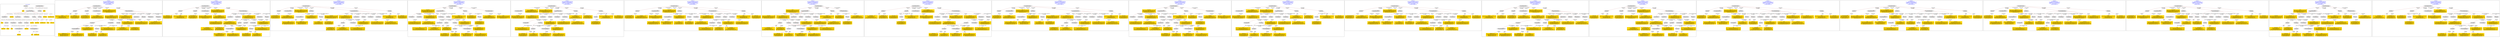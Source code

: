 digraph n0 {
fontcolor="blue"
remincross="true"
label="s05-met.json"
subgraph cluster_0 {
label="1-correct model"
n2[style="filled",color="white",fillcolor="lightgray",label="E12_Production1"];
n3[style="filled",color="white",fillcolor="lightgray",label="E21_Person1"];
n4[style="filled",color="white",fillcolor="lightgray",label="E55_Type3"];
n5[style="filled",color="white",fillcolor="lightgray",label="E52_Time-Span1"];
n6[style="filled",color="white",fillcolor="lightgray",label="E53_Place1"];
n7[style="filled",color="white",fillcolor="lightgray",label="E82_Actor_Appellation1"];
n8[shape="plaintext",style="filled",fillcolor="gold",label="Person URI"];
n9[style="filled",color="white",fillcolor="lightgray",label="E22_Man-Made_Object1"];
n10[style="filled",color="white",fillcolor="lightgray",label="E8_Acquisition1"];
n11[style="filled",color="white",fillcolor="lightgray",label="E55_Type1"];
n12[style="filled",color="white",fillcolor="lightgray",label="E55_Type2"];
n13[shape="plaintext",style="filled",fillcolor="gold",label="Description"];
n14[style="filled",color="white",fillcolor="lightgray",label="E54_Dimension1"];
n15[shape="plaintext",style="filled",fillcolor="gold",label="Object URI"];
n16[style="filled",color="white",fillcolor="lightgray",label="E33_Linguistic_Object1"];
n17[style="filled",color="white",fillcolor="lightgray",label="E55_Type4"];
n18[shape="plaintext",style="filled",fillcolor="gold",label="values"];
n19[style="filled",color="white",fillcolor="lightgray",label="E38_Image1"];
n20[shape="plaintext",style="filled",fillcolor="gold",label="image"];
n21[style="filled",color="white",fillcolor="lightgray",label="E44_Place_Appellation1"];
n22[shape="plaintext",style="filled",fillcolor="gold",label="Geography"];
n23[shape="plaintext",style="filled",fillcolor="gold",label="Date"];
n24[shape="plaintext",style="filled",fillcolor="gold",label="values"];
n25[shape="plaintext",style="filled",fillcolor="gold",label="Classification URI"];
n26[shape="plaintext",style="filled",fillcolor="gold",label="Classification"];
n27[shape="plaintext",style="filled",fillcolor="gold",label="Culture URI"];
n28[shape="plaintext",style="filled",fillcolor="gold",label="Culture"];
n29[shape="plaintext",style="filled",fillcolor="gold",label="Medium URI"];
n30[shape="plaintext",style="filled",fillcolor="gold",label="Medium"];
n31[shape="plaintext",style="filled",fillcolor="gold",label="ProvenanceTypeURI"];
n32[shape="plaintext",style="filled",fillcolor="gold",label="Appellation URI"];
n33[shape="plaintext",style="filled",fillcolor="gold",label="Who"];
n34[shape="plaintext",style="filled",fillcolor="gold",label="Credit Line"];
}
subgraph cluster_1 {
label="candidate 0\nlink coherence:0.8387096774193549\nnode coherence:0.9354838709677419\nconfidence:0.46555414196532957\nmapping score:0.5133089672739868\ncost:129.99868\n-precision:0.68-recall:0.66"
n36[style="filled",color="white",fillcolor="lightgray",label="E12_Production1"];
n37[style="filled",color="white",fillcolor="lightgray",label="E21_Person1"];
n38[style="filled",color="white",fillcolor="lightgray",label="E52_Time-Span2"];
n39[style="filled",color="white",fillcolor="lightgray",label="E55_Type1"];
n40[style="filled",color="white",fillcolor="lightgray",label="E74_Group1"];
n41[style="filled",color="white",fillcolor="lightgray",label="E82_Actor_Appellation1"];
n42[style="filled",color="white",fillcolor="lightgray",label="E22_Man-Made_Object1"];
n43[style="filled",color="white",fillcolor="lightgray",label="E38_Image1"];
n44[style="filled",color="white",fillcolor="lightgray",label="E54_Dimension1"];
n45[style="filled",color="white",fillcolor="lightgray",label="E8_Acquisition1"];
n46[style="filled",color="white",fillcolor="lightgray",label="E33_Linguistic_Object1"];
n47[style="filled",color="white",fillcolor="lightgray",label="E55_Type2"];
n48[style="filled",color="white",fillcolor="lightgray",label="E55_Type3"];
n49[style="filled",color="white",fillcolor="lightgray",label="E33_Linguistic_Object2"];
n50[shape="plaintext",style="filled",fillcolor="gold",label="Who\n[E82_Actor_Appellation,label,0.501]\n[E22_Man-Made_Object,classLink,0.18]\n[E33_Linguistic_Object,P3_has_note,0.165]\n[E30_Right,P3_has_note,0.154]"];
n51[shape="plaintext",style="filled",fillcolor="gold",label="Person URI\n[E21_Person,classLink,0.379]\n[E82_Actor_Appellation,classLink,0.312]\n[E39_Actor,classLink,0.237]\n[E30_Right,P3_has_note,0.073]"];
n52[shape="plaintext",style="filled",fillcolor="gold",label="Date\n[E52_Time-Span,P82_at_some_time_within,0.341]\n[E52_Time-Span,label,0.315]\n[E52_Time-Span,P82a_begin_of_the_begin,0.219]\n[E52_Time-Span,P82b_end_of_the_end,0.125]"];
n53[shape="plaintext",style="filled",fillcolor="gold",label="Classification\n[E55_Type,classLink,0.351]\n[E55_Type,label,0.32]\n[E31_Document,classLink,0.165]\n[E33_Linguistic_Object,P3_has_note,0.164]"];
n54[shape="plaintext",style="filled",fillcolor="gold",label="Culture\n[E74_Group,label,0.52]\n[E74_Group,classLink,0.294]\n[E55_Type,label,0.109]\n[E21_Person,P3_has_note,0.077]"];
n55[shape="plaintext",style="filled",fillcolor="gold",label="Appellation URI\n[E82_Actor_Appellation,classLink,0.579]\n[E21_Person,classLink,0.378]\n[E39_Actor,classLink,0.033]\n[E30_Right,P3_has_note,0.01]"];
n56[shape="plaintext",style="filled",fillcolor="gold",label="values\n[E54_Dimension,P3_has_note,0.758]\n[E22_Man-Made_Object,P3_has_note,0.089]\n[E22_Man-Made_Object,classLink,0.079]\n[E34_Inscription,P3_has_note,0.073]"];
n57[shape="plaintext",style="filled",fillcolor="gold",label="Culture URI\n[E55_Type,classLink,0.52]\n[E74_Group,classLink,0.305]\n[E57_Material,classLink,0.12]\n[E55_Type,label,0.055]"];
n58[shape="plaintext",style="filled",fillcolor="gold",label="Medium\n[E29_Design_or_Procedure,P3_has_note,0.337]\n[E55_Type,label,0.268]\n[E57_Material,label,0.256]\n[E12_Production,P3_has_note,0.139]"];
n59[shape="plaintext",style="filled",fillcolor="gold",label="Description\n[E22_Man-Made_Object,P3_has_note,0.301]\n[E33_Linguistic_Object,P3_has_note,0.287]\n[E73_Information_Object,P3_has_note,0.275]\n[E21_Person,P3_has_note,0.137]"];
n60[shape="plaintext",style="filled",fillcolor="gold",label="Object URI\n[E22_Man-Made_Object,classLink,0.888]\n[E38_Image,classLink,0.039]\n[E22_Man-Made_Object,P3_has_note,0.038]\n[E30_Right,P3_has_note,0.035]"];
n61[shape="plaintext",style="filled",fillcolor="gold",label="ProvenanceTypeURI\n[E55_Type,classLink,0.733]\n[E74_Group,classLink,0.128]\n[E57_Material,classLink,0.121]\n[E55_Type,label,0.018]"];
n62[shape="plaintext",style="filled",fillcolor="gold",label="values\n[E33_Linguistic_Object,P3_has_note,0.286]\n[E22_Man-Made_Object,P3_has_note,0.27]\n[E73_Information_Object,P3_has_note,0.232]\n[E35_Title,label,0.212]"];
n63[shape="plaintext",style="filled",fillcolor="gold",label="image\n[E38_Image,classLink,0.655]\n[E22_Man-Made_Object,classLink,0.147]\n[E78_Collection,classLink,0.146]\n[E39_Actor,classLink,0.052]"];
n64[shape="plaintext",style="filled",fillcolor="gold",label="Geography\n[E48_Place_Name,label,0.342]\n[E44_Place_Appellation,label,0.342]\n[E33_Linguistic_Object,P3_has_note,0.168]\n[E12_Production,P3_has_note,0.148]"];
n65[shape="plaintext",style="filled",fillcolor="gold",label="Classification URI\n[E55_Type,classLink,0.608]\n[E55_Type,label,0.146]\n[E74_Group,classLink,0.123]\n[E57_Material,classLink,0.123]"];
n66[shape="plaintext",style="filled",fillcolor="gold",label="Medium URI\n[E55_Type,classLink,0.447]\n[E57_Material,classLink,0.369]\n[E74_Group,classLink,0.155]\n[E55_Type,label,0.028]"];
n67[shape="plaintext",style="filled",fillcolor="gold",label="Credit Line\n[E30_Right,P3_has_note,0.435]\n[E8_Acquisition,P3_has_note,0.324]\n[E33_Linguistic_Object,P3_has_note,0.123]\n[E22_Man-Made_Object,P3_has_note,0.118]"];
}
subgraph cluster_2 {
label="candidate 1\nlink coherence:0.8387096774193549\nnode coherence:0.9354838709677419\nconfidence:0.4648034323309232\nmapping score:0.5130587307291846\ncost:129.99868\n-precision:0.61-recall:0.59"
n69[style="filled",color="white",fillcolor="lightgray",label="E12_Production1"];
n70[style="filled",color="white",fillcolor="lightgray",label="E21_Person1"];
n71[style="filled",color="white",fillcolor="lightgray",label="E52_Time-Span2"];
n72[style="filled",color="white",fillcolor="lightgray",label="E55_Type1"];
n73[style="filled",color="white",fillcolor="lightgray",label="E74_Group1"];
n74[style="filled",color="white",fillcolor="lightgray",label="E82_Actor_Appellation1"];
n75[style="filled",color="white",fillcolor="lightgray",label="E22_Man-Made_Object1"];
n76[style="filled",color="white",fillcolor="lightgray",label="E38_Image1"];
n77[style="filled",color="white",fillcolor="lightgray",label="E54_Dimension1"];
n78[style="filled",color="white",fillcolor="lightgray",label="E8_Acquisition1"];
n79[style="filled",color="white",fillcolor="lightgray",label="E33_Linguistic_Object1"];
n80[style="filled",color="white",fillcolor="lightgray",label="E55_Type2"];
n81[style="filled",color="white",fillcolor="lightgray",label="E55_Type3"];
n82[style="filled",color="white",fillcolor="lightgray",label="E33_Linguistic_Object2"];
n83[shape="plaintext",style="filled",fillcolor="gold",label="Who\n[E82_Actor_Appellation,label,0.501]\n[E22_Man-Made_Object,classLink,0.18]\n[E33_Linguistic_Object,P3_has_note,0.165]\n[E30_Right,P3_has_note,0.154]"];
n84[shape="plaintext",style="filled",fillcolor="gold",label="Person URI\n[E21_Person,classLink,0.379]\n[E82_Actor_Appellation,classLink,0.312]\n[E39_Actor,classLink,0.237]\n[E30_Right,P3_has_note,0.073]"];
n85[shape="plaintext",style="filled",fillcolor="gold",label="Geography\n[E48_Place_Name,label,0.342]\n[E44_Place_Appellation,label,0.342]\n[E33_Linguistic_Object,P3_has_note,0.168]\n[E12_Production,P3_has_note,0.148]"];
n86[shape="plaintext",style="filled",fillcolor="gold",label="Date\n[E52_Time-Span,P82_at_some_time_within,0.341]\n[E52_Time-Span,label,0.315]\n[E52_Time-Span,P82a_begin_of_the_begin,0.219]\n[E52_Time-Span,P82b_end_of_the_end,0.125]"];
n87[shape="plaintext",style="filled",fillcolor="gold",label="Classification\n[E55_Type,classLink,0.351]\n[E55_Type,label,0.32]\n[E31_Document,classLink,0.165]\n[E33_Linguistic_Object,P3_has_note,0.164]"];
n88[shape="plaintext",style="filled",fillcolor="gold",label="Culture\n[E74_Group,label,0.52]\n[E74_Group,classLink,0.294]\n[E55_Type,label,0.109]\n[E21_Person,P3_has_note,0.077]"];
n89[shape="plaintext",style="filled",fillcolor="gold",label="Appellation URI\n[E82_Actor_Appellation,classLink,0.579]\n[E21_Person,classLink,0.378]\n[E39_Actor,classLink,0.033]\n[E30_Right,P3_has_note,0.01]"];
n90[shape="plaintext",style="filled",fillcolor="gold",label="values\n[E54_Dimension,P3_has_note,0.758]\n[E22_Man-Made_Object,P3_has_note,0.089]\n[E22_Man-Made_Object,classLink,0.079]\n[E34_Inscription,P3_has_note,0.073]"];
n91[shape="plaintext",style="filled",fillcolor="gold",label="Culture URI\n[E55_Type,classLink,0.52]\n[E74_Group,classLink,0.305]\n[E57_Material,classLink,0.12]\n[E55_Type,label,0.055]"];
n92[shape="plaintext",style="filled",fillcolor="gold",label="Medium\n[E29_Design_or_Procedure,P3_has_note,0.337]\n[E55_Type,label,0.268]\n[E57_Material,label,0.256]\n[E12_Production,P3_has_note,0.139]"];
n93[shape="plaintext",style="filled",fillcolor="gold",label="Object URI\n[E22_Man-Made_Object,classLink,0.888]\n[E38_Image,classLink,0.039]\n[E22_Man-Made_Object,P3_has_note,0.038]\n[E30_Right,P3_has_note,0.035]"];
n94[shape="plaintext",style="filled",fillcolor="gold",label="ProvenanceTypeURI\n[E55_Type,classLink,0.733]\n[E74_Group,classLink,0.128]\n[E57_Material,classLink,0.121]\n[E55_Type,label,0.018]"];
n95[shape="plaintext",style="filled",fillcolor="gold",label="Description\n[E22_Man-Made_Object,P3_has_note,0.301]\n[E33_Linguistic_Object,P3_has_note,0.287]\n[E73_Information_Object,P3_has_note,0.275]\n[E21_Person,P3_has_note,0.137]"];
n96[shape="plaintext",style="filled",fillcolor="gold",label="image\n[E38_Image,classLink,0.655]\n[E22_Man-Made_Object,classLink,0.147]\n[E78_Collection,classLink,0.146]\n[E39_Actor,classLink,0.052]"];
n97[shape="plaintext",style="filled",fillcolor="gold",label="values\n[E33_Linguistic_Object,P3_has_note,0.286]\n[E22_Man-Made_Object,P3_has_note,0.27]\n[E73_Information_Object,P3_has_note,0.232]\n[E35_Title,label,0.212]"];
n98[shape="plaintext",style="filled",fillcolor="gold",label="Classification URI\n[E55_Type,classLink,0.608]\n[E55_Type,label,0.146]\n[E74_Group,classLink,0.123]\n[E57_Material,classLink,0.123]"];
n99[shape="plaintext",style="filled",fillcolor="gold",label="Medium URI\n[E55_Type,classLink,0.447]\n[E57_Material,classLink,0.369]\n[E74_Group,classLink,0.155]\n[E55_Type,label,0.028]"];
n100[shape="plaintext",style="filled",fillcolor="gold",label="Credit Line\n[E30_Right,P3_has_note,0.435]\n[E8_Acquisition,P3_has_note,0.324]\n[E33_Linguistic_Object,P3_has_note,0.123]\n[E22_Man-Made_Object,P3_has_note,0.118]"];
}
subgraph cluster_3 {
label="candidate 10\nlink coherence:0.8064516129032258\nnode coherence:0.9354838709677419\nconfidence:0.46555414196532957\nmapping score:0.5133089672739868\ncost:129.99888\n-precision:0.65-recall:0.62"
n102[style="filled",color="white",fillcolor="lightgray",label="E12_Production1"];
n103[style="filled",color="white",fillcolor="lightgray",label="E52_Time-Span2"];
n104[style="filled",color="white",fillcolor="lightgray",label="E55_Type1"];
n105[style="filled",color="white",fillcolor="lightgray",label="E21_Person1"];
n106[style="filled",color="white",fillcolor="lightgray",label="E74_Group1"];
n107[style="filled",color="white",fillcolor="lightgray",label="E82_Actor_Appellation1"];
n108[style="filled",color="white",fillcolor="lightgray",label="E22_Man-Made_Object1"];
n109[style="filled",color="white",fillcolor="lightgray",label="E38_Image1"];
n110[style="filled",color="white",fillcolor="lightgray",label="E54_Dimension1"];
n111[style="filled",color="white",fillcolor="lightgray",label="E8_Acquisition1"];
n112[style="filled",color="white",fillcolor="lightgray",label="E33_Linguistic_Object1"];
n113[style="filled",color="white",fillcolor="lightgray",label="E55_Type2"];
n114[style="filled",color="white",fillcolor="lightgray",label="E55_Type3"];
n115[style="filled",color="white",fillcolor="lightgray",label="E33_Linguistic_Object2"];
n116[shape="plaintext",style="filled",fillcolor="gold",label="Who\n[E82_Actor_Appellation,label,0.501]\n[E22_Man-Made_Object,classLink,0.18]\n[E33_Linguistic_Object,P3_has_note,0.165]\n[E30_Right,P3_has_note,0.154]"];
n117[shape="plaintext",style="filled",fillcolor="gold",label="Person URI\n[E21_Person,classLink,0.379]\n[E82_Actor_Appellation,classLink,0.312]\n[E39_Actor,classLink,0.237]\n[E30_Right,P3_has_note,0.073]"];
n118[shape="plaintext",style="filled",fillcolor="gold",label="Date\n[E52_Time-Span,P82_at_some_time_within,0.341]\n[E52_Time-Span,label,0.315]\n[E52_Time-Span,P82a_begin_of_the_begin,0.219]\n[E52_Time-Span,P82b_end_of_the_end,0.125]"];
n119[shape="plaintext",style="filled",fillcolor="gold",label="Classification\n[E55_Type,classLink,0.351]\n[E55_Type,label,0.32]\n[E31_Document,classLink,0.165]\n[E33_Linguistic_Object,P3_has_note,0.164]"];
n120[shape="plaintext",style="filled",fillcolor="gold",label="Culture\n[E74_Group,label,0.52]\n[E74_Group,classLink,0.294]\n[E55_Type,label,0.109]\n[E21_Person,P3_has_note,0.077]"];
n121[shape="plaintext",style="filled",fillcolor="gold",label="Appellation URI\n[E82_Actor_Appellation,classLink,0.579]\n[E21_Person,classLink,0.378]\n[E39_Actor,classLink,0.033]\n[E30_Right,P3_has_note,0.01]"];
n122[shape="plaintext",style="filled",fillcolor="gold",label="values\n[E54_Dimension,P3_has_note,0.758]\n[E22_Man-Made_Object,P3_has_note,0.089]\n[E22_Man-Made_Object,classLink,0.079]\n[E34_Inscription,P3_has_note,0.073]"];
n123[shape="plaintext",style="filled",fillcolor="gold",label="Culture URI\n[E55_Type,classLink,0.52]\n[E74_Group,classLink,0.305]\n[E57_Material,classLink,0.12]\n[E55_Type,label,0.055]"];
n124[shape="plaintext",style="filled",fillcolor="gold",label="Medium\n[E29_Design_or_Procedure,P3_has_note,0.337]\n[E55_Type,label,0.268]\n[E57_Material,label,0.256]\n[E12_Production,P3_has_note,0.139]"];
n125[shape="plaintext",style="filled",fillcolor="gold",label="Description\n[E22_Man-Made_Object,P3_has_note,0.301]\n[E33_Linguistic_Object,P3_has_note,0.287]\n[E73_Information_Object,P3_has_note,0.275]\n[E21_Person,P3_has_note,0.137]"];
n126[shape="plaintext",style="filled",fillcolor="gold",label="Object URI\n[E22_Man-Made_Object,classLink,0.888]\n[E38_Image,classLink,0.039]\n[E22_Man-Made_Object,P3_has_note,0.038]\n[E30_Right,P3_has_note,0.035]"];
n127[shape="plaintext",style="filled",fillcolor="gold",label="ProvenanceTypeURI\n[E55_Type,classLink,0.733]\n[E74_Group,classLink,0.128]\n[E57_Material,classLink,0.121]\n[E55_Type,label,0.018]"];
n128[shape="plaintext",style="filled",fillcolor="gold",label="values\n[E33_Linguistic_Object,P3_has_note,0.286]\n[E22_Man-Made_Object,P3_has_note,0.27]\n[E73_Information_Object,P3_has_note,0.232]\n[E35_Title,label,0.212]"];
n129[shape="plaintext",style="filled",fillcolor="gold",label="image\n[E38_Image,classLink,0.655]\n[E22_Man-Made_Object,classLink,0.147]\n[E78_Collection,classLink,0.146]\n[E39_Actor,classLink,0.052]"];
n130[shape="plaintext",style="filled",fillcolor="gold",label="Geography\n[E48_Place_Name,label,0.342]\n[E44_Place_Appellation,label,0.342]\n[E33_Linguistic_Object,P3_has_note,0.168]\n[E12_Production,P3_has_note,0.148]"];
n131[shape="plaintext",style="filled",fillcolor="gold",label="Classification URI\n[E55_Type,classLink,0.608]\n[E55_Type,label,0.146]\n[E74_Group,classLink,0.123]\n[E57_Material,classLink,0.123]"];
n132[shape="plaintext",style="filled",fillcolor="gold",label="Medium URI\n[E55_Type,classLink,0.447]\n[E57_Material,classLink,0.369]\n[E74_Group,classLink,0.155]\n[E55_Type,label,0.028]"];
n133[shape="plaintext",style="filled",fillcolor="gold",label="Credit Line\n[E30_Right,P3_has_note,0.435]\n[E8_Acquisition,P3_has_note,0.324]\n[E33_Linguistic_Object,P3_has_note,0.123]\n[E22_Man-Made_Object,P3_has_note,0.118]"];
}
subgraph cluster_4 {
label="candidate 11\nlink coherence:0.8064516129032258\nnode coherence:0.9354838709677419\nconfidence:0.4648034323309232\nmapping score:0.5130587307291846\ncost:129.9987\n-precision:0.61-recall:0.59"
n135[style="filled",color="white",fillcolor="lightgray",label="E12_Production1"];
n136[style="filled",color="white",fillcolor="lightgray",label="E21_Person1"];
n137[style="filled",color="white",fillcolor="lightgray",label="E52_Time-Span2"];
n138[style="filled",color="white",fillcolor="lightgray",label="E55_Type1"];
n139[style="filled",color="white",fillcolor="lightgray",label="E74_Group1"];
n140[style="filled",color="white",fillcolor="lightgray",label="E82_Actor_Appellation1"];
n141[style="filled",color="white",fillcolor="lightgray",label="E22_Man-Made_Object1"];
n142[style="filled",color="white",fillcolor="lightgray",label="E38_Image1"];
n143[style="filled",color="white",fillcolor="lightgray",label="E54_Dimension1"];
n144[style="filled",color="white",fillcolor="lightgray",label="E8_Acquisition1"];
n145[style="filled",color="white",fillcolor="lightgray",label="E33_Linguistic_Object1"];
n146[style="filled",color="white",fillcolor="lightgray",label="E55_Type2"];
n147[style="filled",color="white",fillcolor="lightgray",label="E55_Type3"];
n148[style="filled",color="white",fillcolor="lightgray",label="E33_Linguistic_Object2"];
n149[shape="plaintext",style="filled",fillcolor="gold",label="Who\n[E82_Actor_Appellation,label,0.501]\n[E22_Man-Made_Object,classLink,0.18]\n[E33_Linguistic_Object,P3_has_note,0.165]\n[E30_Right,P3_has_note,0.154]"];
n150[shape="plaintext",style="filled",fillcolor="gold",label="Person URI\n[E21_Person,classLink,0.379]\n[E82_Actor_Appellation,classLink,0.312]\n[E39_Actor,classLink,0.237]\n[E30_Right,P3_has_note,0.073]"];
n151[shape="plaintext",style="filled",fillcolor="gold",label="Geography\n[E48_Place_Name,label,0.342]\n[E44_Place_Appellation,label,0.342]\n[E33_Linguistic_Object,P3_has_note,0.168]\n[E12_Production,P3_has_note,0.148]"];
n152[shape="plaintext",style="filled",fillcolor="gold",label="Date\n[E52_Time-Span,P82_at_some_time_within,0.341]\n[E52_Time-Span,label,0.315]\n[E52_Time-Span,P82a_begin_of_the_begin,0.219]\n[E52_Time-Span,P82b_end_of_the_end,0.125]"];
n153[shape="plaintext",style="filled",fillcolor="gold",label="Classification\n[E55_Type,classLink,0.351]\n[E55_Type,label,0.32]\n[E31_Document,classLink,0.165]\n[E33_Linguistic_Object,P3_has_note,0.164]"];
n154[shape="plaintext",style="filled",fillcolor="gold",label="Culture\n[E74_Group,label,0.52]\n[E74_Group,classLink,0.294]\n[E55_Type,label,0.109]\n[E21_Person,P3_has_note,0.077]"];
n155[shape="plaintext",style="filled",fillcolor="gold",label="Appellation URI\n[E82_Actor_Appellation,classLink,0.579]\n[E21_Person,classLink,0.378]\n[E39_Actor,classLink,0.033]\n[E30_Right,P3_has_note,0.01]"];
n156[shape="plaintext",style="filled",fillcolor="gold",label="values\n[E54_Dimension,P3_has_note,0.758]\n[E22_Man-Made_Object,P3_has_note,0.089]\n[E22_Man-Made_Object,classLink,0.079]\n[E34_Inscription,P3_has_note,0.073]"];
n157[shape="plaintext",style="filled",fillcolor="gold",label="Culture URI\n[E55_Type,classLink,0.52]\n[E74_Group,classLink,0.305]\n[E57_Material,classLink,0.12]\n[E55_Type,label,0.055]"];
n158[shape="plaintext",style="filled",fillcolor="gold",label="Medium\n[E29_Design_or_Procedure,P3_has_note,0.337]\n[E55_Type,label,0.268]\n[E57_Material,label,0.256]\n[E12_Production,P3_has_note,0.139]"];
n159[shape="plaintext",style="filled",fillcolor="gold",label="Object URI\n[E22_Man-Made_Object,classLink,0.888]\n[E38_Image,classLink,0.039]\n[E22_Man-Made_Object,P3_has_note,0.038]\n[E30_Right,P3_has_note,0.035]"];
n160[shape="plaintext",style="filled",fillcolor="gold",label="ProvenanceTypeURI\n[E55_Type,classLink,0.733]\n[E74_Group,classLink,0.128]\n[E57_Material,classLink,0.121]\n[E55_Type,label,0.018]"];
n161[shape="plaintext",style="filled",fillcolor="gold",label="Description\n[E22_Man-Made_Object,P3_has_note,0.301]\n[E33_Linguistic_Object,P3_has_note,0.287]\n[E73_Information_Object,P3_has_note,0.275]\n[E21_Person,P3_has_note,0.137]"];
n162[shape="plaintext",style="filled",fillcolor="gold",label="image\n[E38_Image,classLink,0.655]\n[E22_Man-Made_Object,classLink,0.147]\n[E78_Collection,classLink,0.146]\n[E39_Actor,classLink,0.052]"];
n163[shape="plaintext",style="filled",fillcolor="gold",label="values\n[E33_Linguistic_Object,P3_has_note,0.286]\n[E22_Man-Made_Object,P3_has_note,0.27]\n[E73_Information_Object,P3_has_note,0.232]\n[E35_Title,label,0.212]"];
n164[shape="plaintext",style="filled",fillcolor="gold",label="Classification URI\n[E55_Type,classLink,0.608]\n[E55_Type,label,0.146]\n[E74_Group,classLink,0.123]\n[E57_Material,classLink,0.123]"];
n165[shape="plaintext",style="filled",fillcolor="gold",label="Medium URI\n[E55_Type,classLink,0.447]\n[E57_Material,classLink,0.369]\n[E74_Group,classLink,0.155]\n[E55_Type,label,0.028]"];
n166[shape="plaintext",style="filled",fillcolor="gold",label="Credit Line\n[E30_Right,P3_has_note,0.435]\n[E8_Acquisition,P3_has_note,0.324]\n[E33_Linguistic_Object,P3_has_note,0.123]\n[E22_Man-Made_Object,P3_has_note,0.118]"];
}
subgraph cluster_5 {
label="candidate 12\nlink coherence:0.8064516129032258\nnode coherence:0.9354838709677419\nconfidence:0.4648034323309232\nmapping score:0.5130587307291846\ncost:129.99879\n-precision:0.65-recall:0.62"
n168[style="filled",color="white",fillcolor="lightgray",label="E12_Production1"];
n169[style="filled",color="white",fillcolor="lightgray",label="E21_Person1"];
n170[style="filled",color="white",fillcolor="lightgray",label="E52_Time-Span2"];
n171[style="filled",color="white",fillcolor="lightgray",label="E74_Group1"];
n172[style="filled",color="white",fillcolor="lightgray",label="E82_Actor_Appellation1"];
n173[style="filled",color="white",fillcolor="lightgray",label="E22_Man-Made_Object1"];
n174[style="filled",color="white",fillcolor="lightgray",label="E38_Image1"];
n175[style="filled",color="white",fillcolor="lightgray",label="E54_Dimension1"];
n176[style="filled",color="white",fillcolor="lightgray",label="E8_Acquisition1"];
n177[style="filled",color="white",fillcolor="lightgray",label="E33_Linguistic_Object2"];
n178[style="filled",color="white",fillcolor="lightgray",label="E55_Type1"];
n179[style="filled",color="white",fillcolor="lightgray",label="E55_Type2"];
n180[style="filled",color="white",fillcolor="lightgray",label="E55_Type3"];
n181[style="filled",color="white",fillcolor="lightgray",label="E33_Linguistic_Object1"];
n182[shape="plaintext",style="filled",fillcolor="gold",label="Who\n[E82_Actor_Appellation,label,0.501]\n[E22_Man-Made_Object,classLink,0.18]\n[E33_Linguistic_Object,P3_has_note,0.165]\n[E30_Right,P3_has_note,0.154]"];
n183[shape="plaintext",style="filled",fillcolor="gold",label="Person URI\n[E21_Person,classLink,0.379]\n[E82_Actor_Appellation,classLink,0.312]\n[E39_Actor,classLink,0.237]\n[E30_Right,P3_has_note,0.073]"];
n184[shape="plaintext",style="filled",fillcolor="gold",label="Geography\n[E48_Place_Name,label,0.342]\n[E44_Place_Appellation,label,0.342]\n[E33_Linguistic_Object,P3_has_note,0.168]\n[E12_Production,P3_has_note,0.148]"];
n185[shape="plaintext",style="filled",fillcolor="gold",label="Date\n[E52_Time-Span,P82_at_some_time_within,0.341]\n[E52_Time-Span,label,0.315]\n[E52_Time-Span,P82a_begin_of_the_begin,0.219]\n[E52_Time-Span,P82b_end_of_the_end,0.125]"];
n186[shape="plaintext",style="filled",fillcolor="gold",label="Classification\n[E55_Type,classLink,0.351]\n[E55_Type,label,0.32]\n[E31_Document,classLink,0.165]\n[E33_Linguistic_Object,P3_has_note,0.164]"];
n187[shape="plaintext",style="filled",fillcolor="gold",label="Culture\n[E74_Group,label,0.52]\n[E74_Group,classLink,0.294]\n[E55_Type,label,0.109]\n[E21_Person,P3_has_note,0.077]"];
n188[shape="plaintext",style="filled",fillcolor="gold",label="Appellation URI\n[E82_Actor_Appellation,classLink,0.579]\n[E21_Person,classLink,0.378]\n[E39_Actor,classLink,0.033]\n[E30_Right,P3_has_note,0.01]"];
n189[shape="plaintext",style="filled",fillcolor="gold",label="values\n[E54_Dimension,P3_has_note,0.758]\n[E22_Man-Made_Object,P3_has_note,0.089]\n[E22_Man-Made_Object,classLink,0.079]\n[E34_Inscription,P3_has_note,0.073]"];
n190[shape="plaintext",style="filled",fillcolor="gold",label="Culture URI\n[E55_Type,classLink,0.52]\n[E74_Group,classLink,0.305]\n[E57_Material,classLink,0.12]\n[E55_Type,label,0.055]"];
n191[shape="plaintext",style="filled",fillcolor="gold",label="Medium\n[E29_Design_or_Procedure,P3_has_note,0.337]\n[E55_Type,label,0.268]\n[E57_Material,label,0.256]\n[E12_Production,P3_has_note,0.139]"];
n192[shape="plaintext",style="filled",fillcolor="gold",label="Object URI\n[E22_Man-Made_Object,classLink,0.888]\n[E38_Image,classLink,0.039]\n[E22_Man-Made_Object,P3_has_note,0.038]\n[E30_Right,P3_has_note,0.035]"];
n193[shape="plaintext",style="filled",fillcolor="gold",label="ProvenanceTypeURI\n[E55_Type,classLink,0.733]\n[E74_Group,classLink,0.128]\n[E57_Material,classLink,0.121]\n[E55_Type,label,0.018]"];
n194[shape="plaintext",style="filled",fillcolor="gold",label="Description\n[E22_Man-Made_Object,P3_has_note,0.301]\n[E33_Linguistic_Object,P3_has_note,0.287]\n[E73_Information_Object,P3_has_note,0.275]\n[E21_Person,P3_has_note,0.137]"];
n195[shape="plaintext",style="filled",fillcolor="gold",label="image\n[E38_Image,classLink,0.655]\n[E22_Man-Made_Object,classLink,0.147]\n[E78_Collection,classLink,0.146]\n[E39_Actor,classLink,0.052]"];
n196[shape="plaintext",style="filled",fillcolor="gold",label="values\n[E33_Linguistic_Object,P3_has_note,0.286]\n[E22_Man-Made_Object,P3_has_note,0.27]\n[E73_Information_Object,P3_has_note,0.232]\n[E35_Title,label,0.212]"];
n197[shape="plaintext",style="filled",fillcolor="gold",label="Classification URI\n[E55_Type,classLink,0.608]\n[E55_Type,label,0.146]\n[E74_Group,classLink,0.123]\n[E57_Material,classLink,0.123]"];
n198[shape="plaintext",style="filled",fillcolor="gold",label="Medium URI\n[E55_Type,classLink,0.447]\n[E57_Material,classLink,0.369]\n[E74_Group,classLink,0.155]\n[E55_Type,label,0.028]"];
n199[shape="plaintext",style="filled",fillcolor="gold",label="Credit Line\n[E30_Right,P3_has_note,0.435]\n[E8_Acquisition,P3_has_note,0.324]\n[E33_Linguistic_Object,P3_has_note,0.123]\n[E22_Man-Made_Object,P3_has_note,0.118]"];
}
subgraph cluster_6 {
label="candidate 13\nlink coherence:0.8064516129032258\nnode coherence:0.9354838709677419\nconfidence:0.4648034323309232\nmapping score:0.5130587307291846\ncost:129.99888\n-precision:0.58-recall:0.56"
n201[style="filled",color="white",fillcolor="lightgray",label="E12_Production1"];
n202[style="filled",color="white",fillcolor="lightgray",label="E52_Time-Span2"];
n203[style="filled",color="white",fillcolor="lightgray",label="E55_Type1"];
n204[style="filled",color="white",fillcolor="lightgray",label="E21_Person1"];
n205[style="filled",color="white",fillcolor="lightgray",label="E74_Group1"];
n206[style="filled",color="white",fillcolor="lightgray",label="E82_Actor_Appellation1"];
n207[style="filled",color="white",fillcolor="lightgray",label="E22_Man-Made_Object1"];
n208[style="filled",color="white",fillcolor="lightgray",label="E38_Image1"];
n209[style="filled",color="white",fillcolor="lightgray",label="E54_Dimension1"];
n210[style="filled",color="white",fillcolor="lightgray",label="E8_Acquisition1"];
n211[style="filled",color="white",fillcolor="lightgray",label="E33_Linguistic_Object1"];
n212[style="filled",color="white",fillcolor="lightgray",label="E55_Type2"];
n213[style="filled",color="white",fillcolor="lightgray",label="E55_Type3"];
n214[style="filled",color="white",fillcolor="lightgray",label="E33_Linguistic_Object2"];
n215[shape="plaintext",style="filled",fillcolor="gold",label="Who\n[E82_Actor_Appellation,label,0.501]\n[E22_Man-Made_Object,classLink,0.18]\n[E33_Linguistic_Object,P3_has_note,0.165]\n[E30_Right,P3_has_note,0.154]"];
n216[shape="plaintext",style="filled",fillcolor="gold",label="Person URI\n[E21_Person,classLink,0.379]\n[E82_Actor_Appellation,classLink,0.312]\n[E39_Actor,classLink,0.237]\n[E30_Right,P3_has_note,0.073]"];
n217[shape="plaintext",style="filled",fillcolor="gold",label="Geography\n[E48_Place_Name,label,0.342]\n[E44_Place_Appellation,label,0.342]\n[E33_Linguistic_Object,P3_has_note,0.168]\n[E12_Production,P3_has_note,0.148]"];
n218[shape="plaintext",style="filled",fillcolor="gold",label="Date\n[E52_Time-Span,P82_at_some_time_within,0.341]\n[E52_Time-Span,label,0.315]\n[E52_Time-Span,P82a_begin_of_the_begin,0.219]\n[E52_Time-Span,P82b_end_of_the_end,0.125]"];
n219[shape="plaintext",style="filled",fillcolor="gold",label="Classification\n[E55_Type,classLink,0.351]\n[E55_Type,label,0.32]\n[E31_Document,classLink,0.165]\n[E33_Linguistic_Object,P3_has_note,0.164]"];
n220[shape="plaintext",style="filled",fillcolor="gold",label="Culture\n[E74_Group,label,0.52]\n[E74_Group,classLink,0.294]\n[E55_Type,label,0.109]\n[E21_Person,P3_has_note,0.077]"];
n221[shape="plaintext",style="filled",fillcolor="gold",label="Appellation URI\n[E82_Actor_Appellation,classLink,0.579]\n[E21_Person,classLink,0.378]\n[E39_Actor,classLink,0.033]\n[E30_Right,P3_has_note,0.01]"];
n222[shape="plaintext",style="filled",fillcolor="gold",label="values\n[E54_Dimension,P3_has_note,0.758]\n[E22_Man-Made_Object,P3_has_note,0.089]\n[E22_Man-Made_Object,classLink,0.079]\n[E34_Inscription,P3_has_note,0.073]"];
n223[shape="plaintext",style="filled",fillcolor="gold",label="Culture URI\n[E55_Type,classLink,0.52]\n[E74_Group,classLink,0.305]\n[E57_Material,classLink,0.12]\n[E55_Type,label,0.055]"];
n224[shape="plaintext",style="filled",fillcolor="gold",label="Medium\n[E29_Design_or_Procedure,P3_has_note,0.337]\n[E55_Type,label,0.268]\n[E57_Material,label,0.256]\n[E12_Production,P3_has_note,0.139]"];
n225[shape="plaintext",style="filled",fillcolor="gold",label="Object URI\n[E22_Man-Made_Object,classLink,0.888]\n[E38_Image,classLink,0.039]\n[E22_Man-Made_Object,P3_has_note,0.038]\n[E30_Right,P3_has_note,0.035]"];
n226[shape="plaintext",style="filled",fillcolor="gold",label="ProvenanceTypeURI\n[E55_Type,classLink,0.733]\n[E74_Group,classLink,0.128]\n[E57_Material,classLink,0.121]\n[E55_Type,label,0.018]"];
n227[shape="plaintext",style="filled",fillcolor="gold",label="Description\n[E22_Man-Made_Object,P3_has_note,0.301]\n[E33_Linguistic_Object,P3_has_note,0.287]\n[E73_Information_Object,P3_has_note,0.275]\n[E21_Person,P3_has_note,0.137]"];
n228[shape="plaintext",style="filled",fillcolor="gold",label="image\n[E38_Image,classLink,0.655]\n[E22_Man-Made_Object,classLink,0.147]\n[E78_Collection,classLink,0.146]\n[E39_Actor,classLink,0.052]"];
n229[shape="plaintext",style="filled",fillcolor="gold",label="values\n[E33_Linguistic_Object,P3_has_note,0.286]\n[E22_Man-Made_Object,P3_has_note,0.27]\n[E73_Information_Object,P3_has_note,0.232]\n[E35_Title,label,0.212]"];
n230[shape="plaintext",style="filled",fillcolor="gold",label="Classification URI\n[E55_Type,classLink,0.608]\n[E55_Type,label,0.146]\n[E74_Group,classLink,0.123]\n[E57_Material,classLink,0.123]"];
n231[shape="plaintext",style="filled",fillcolor="gold",label="Medium URI\n[E55_Type,classLink,0.447]\n[E57_Material,classLink,0.369]\n[E74_Group,classLink,0.155]\n[E55_Type,label,0.028]"];
n232[shape="plaintext",style="filled",fillcolor="gold",label="Credit Line\n[E30_Right,P3_has_note,0.435]\n[E8_Acquisition,P3_has_note,0.324]\n[E33_Linguistic_Object,P3_has_note,0.123]\n[E22_Man-Made_Object,P3_has_note,0.118]"];
}
subgraph cluster_7 {
label="candidate 14\nlink coherence:0.8064516129032258\nnode coherence:0.9354838709677419\nconfidence:0.46124283295067264\nmapping score:0.5118718642691011\ncost:129.9987\n-precision:0.65-recall:0.62"
n234[style="filled",color="white",fillcolor="lightgray",label="E12_Production1"];
n235[style="filled",color="white",fillcolor="lightgray",label="E21_Person1"];
n236[style="filled",color="white",fillcolor="lightgray",label="E52_Time-Span2"];
n237[style="filled",color="white",fillcolor="lightgray",label="E55_Type1"];
n238[style="filled",color="white",fillcolor="lightgray",label="E74_Group1"];
n239[style="filled",color="white",fillcolor="lightgray",label="E82_Actor_Appellation1"];
n240[style="filled",color="white",fillcolor="lightgray",label="E22_Man-Made_Object1"];
n241[style="filled",color="white",fillcolor="lightgray",label="E38_Image1"];
n242[style="filled",color="white",fillcolor="lightgray",label="E54_Dimension1"];
n243[style="filled",color="white",fillcolor="lightgray",label="E8_Acquisition1"];
n244[style="filled",color="white",fillcolor="lightgray",label="E33_Linguistic_Object1"];
n245[style="filled",color="white",fillcolor="lightgray",label="E55_Type2"];
n246[style="filled",color="white",fillcolor="lightgray",label="E55_Type3"];
n247[style="filled",color="white",fillcolor="lightgray",label="E33_Linguistic_Object2"];
n248[shape="plaintext",style="filled",fillcolor="gold",label="Who\n[E82_Actor_Appellation,label,0.501]\n[E22_Man-Made_Object,classLink,0.18]\n[E33_Linguistic_Object,P3_has_note,0.165]\n[E30_Right,P3_has_note,0.154]"];
n249[shape="plaintext",style="filled",fillcolor="gold",label="Person URI\n[E21_Person,classLink,0.379]\n[E82_Actor_Appellation,classLink,0.312]\n[E39_Actor,classLink,0.237]\n[E30_Right,P3_has_note,0.073]"];
n250[shape="plaintext",style="filled",fillcolor="gold",label="Date\n[E52_Time-Span,P82_at_some_time_within,0.341]\n[E52_Time-Span,label,0.315]\n[E52_Time-Span,P82a_begin_of_the_begin,0.219]\n[E52_Time-Span,P82b_end_of_the_end,0.125]"];
n251[shape="plaintext",style="filled",fillcolor="gold",label="Classification\n[E55_Type,classLink,0.351]\n[E55_Type,label,0.32]\n[E31_Document,classLink,0.165]\n[E33_Linguistic_Object,P3_has_note,0.164]"];
n252[shape="plaintext",style="filled",fillcolor="gold",label="Culture\n[E74_Group,label,0.52]\n[E74_Group,classLink,0.294]\n[E55_Type,label,0.109]\n[E21_Person,P3_has_note,0.077]"];
n253[shape="plaintext",style="filled",fillcolor="gold",label="Appellation URI\n[E82_Actor_Appellation,classLink,0.579]\n[E21_Person,classLink,0.378]\n[E39_Actor,classLink,0.033]\n[E30_Right,P3_has_note,0.01]"];
n254[shape="plaintext",style="filled",fillcolor="gold",label="values\n[E54_Dimension,P3_has_note,0.758]\n[E22_Man-Made_Object,P3_has_note,0.089]\n[E22_Man-Made_Object,classLink,0.079]\n[E34_Inscription,P3_has_note,0.073]"];
n255[shape="plaintext",style="filled",fillcolor="gold",label="Medium URI\n[E55_Type,classLink,0.447]\n[E57_Material,classLink,0.369]\n[E74_Group,classLink,0.155]\n[E55_Type,label,0.028]"];
n256[shape="plaintext",style="filled",fillcolor="gold",label="Medium\n[E29_Design_or_Procedure,P3_has_note,0.337]\n[E55_Type,label,0.268]\n[E57_Material,label,0.256]\n[E12_Production,P3_has_note,0.139]"];
n257[shape="plaintext",style="filled",fillcolor="gold",label="Description\n[E22_Man-Made_Object,P3_has_note,0.301]\n[E33_Linguistic_Object,P3_has_note,0.287]\n[E73_Information_Object,P3_has_note,0.275]\n[E21_Person,P3_has_note,0.137]"];
n258[shape="plaintext",style="filled",fillcolor="gold",label="Object URI\n[E22_Man-Made_Object,classLink,0.888]\n[E38_Image,classLink,0.039]\n[E22_Man-Made_Object,P3_has_note,0.038]\n[E30_Right,P3_has_note,0.035]"];
n259[shape="plaintext",style="filled",fillcolor="gold",label="ProvenanceTypeURI\n[E55_Type,classLink,0.733]\n[E74_Group,classLink,0.128]\n[E57_Material,classLink,0.121]\n[E55_Type,label,0.018]"];
n260[shape="plaintext",style="filled",fillcolor="gold",label="values\n[E33_Linguistic_Object,P3_has_note,0.286]\n[E22_Man-Made_Object,P3_has_note,0.27]\n[E73_Information_Object,P3_has_note,0.232]\n[E35_Title,label,0.212]"];
n261[shape="plaintext",style="filled",fillcolor="gold",label="image\n[E38_Image,classLink,0.655]\n[E22_Man-Made_Object,classLink,0.147]\n[E78_Collection,classLink,0.146]\n[E39_Actor,classLink,0.052]"];
n262[shape="plaintext",style="filled",fillcolor="gold",label="Geography\n[E48_Place_Name,label,0.342]\n[E44_Place_Appellation,label,0.342]\n[E33_Linguistic_Object,P3_has_note,0.168]\n[E12_Production,P3_has_note,0.148]"];
n263[shape="plaintext",style="filled",fillcolor="gold",label="Classification URI\n[E55_Type,classLink,0.608]\n[E55_Type,label,0.146]\n[E74_Group,classLink,0.123]\n[E57_Material,classLink,0.123]"];
n264[shape="plaintext",style="filled",fillcolor="gold",label="Culture URI\n[E55_Type,classLink,0.52]\n[E74_Group,classLink,0.305]\n[E57_Material,classLink,0.12]\n[E55_Type,label,0.055]"];
n265[shape="plaintext",style="filled",fillcolor="gold",label="Credit Line\n[E30_Right,P3_has_note,0.435]\n[E8_Acquisition,P3_has_note,0.324]\n[E33_Linguistic_Object,P3_has_note,0.123]\n[E22_Man-Made_Object,P3_has_note,0.118]"];
}
subgraph cluster_8 {
label="candidate 15\nlink coherence:0.8064516129032258\nnode coherence:0.9354838709677419\nconfidence:0.46124283295067264\nmapping score:0.5118718642691011\ncost:129.99879\n-precision:0.61-recall:0.59"
n267[style="filled",color="white",fillcolor="lightgray",label="E12_Production1"];
n268[style="filled",color="white",fillcolor="lightgray",label="E21_Person1"];
n269[style="filled",color="white",fillcolor="lightgray",label="E52_Time-Span2"];
n270[style="filled",color="white",fillcolor="lightgray",label="E74_Group1"];
n271[style="filled",color="white",fillcolor="lightgray",label="E82_Actor_Appellation1"];
n272[style="filled",color="white",fillcolor="lightgray",label="E22_Man-Made_Object1"];
n273[style="filled",color="white",fillcolor="lightgray",label="E38_Image1"];
n274[style="filled",color="white",fillcolor="lightgray",label="E54_Dimension1"];
n275[style="filled",color="white",fillcolor="lightgray",label="E8_Acquisition1"];
n276[style="filled",color="white",fillcolor="lightgray",label="E33_Linguistic_Object2"];
n277[style="filled",color="white",fillcolor="lightgray",label="E55_Type1"];
n278[style="filled",color="white",fillcolor="lightgray",label="E55_Type2"];
n279[style="filled",color="white",fillcolor="lightgray",label="E55_Type3"];
n280[style="filled",color="white",fillcolor="lightgray",label="E33_Linguistic_Object1"];
n281[shape="plaintext",style="filled",fillcolor="gold",label="Who\n[E82_Actor_Appellation,label,0.501]\n[E22_Man-Made_Object,classLink,0.18]\n[E33_Linguistic_Object,P3_has_note,0.165]\n[E30_Right,P3_has_note,0.154]"];
n282[shape="plaintext",style="filled",fillcolor="gold",label="Person URI\n[E21_Person,classLink,0.379]\n[E82_Actor_Appellation,classLink,0.312]\n[E39_Actor,classLink,0.237]\n[E30_Right,P3_has_note,0.073]"];
n283[shape="plaintext",style="filled",fillcolor="gold",label="Date\n[E52_Time-Span,P82_at_some_time_within,0.341]\n[E52_Time-Span,label,0.315]\n[E52_Time-Span,P82a_begin_of_the_begin,0.219]\n[E52_Time-Span,P82b_end_of_the_end,0.125]"];
n284[shape="plaintext",style="filled",fillcolor="gold",label="Classification\n[E55_Type,classLink,0.351]\n[E55_Type,label,0.32]\n[E31_Document,classLink,0.165]\n[E33_Linguistic_Object,P3_has_note,0.164]"];
n285[shape="plaintext",style="filled",fillcolor="gold",label="Culture\n[E74_Group,label,0.52]\n[E74_Group,classLink,0.294]\n[E55_Type,label,0.109]\n[E21_Person,P3_has_note,0.077]"];
n286[shape="plaintext",style="filled",fillcolor="gold",label="Appellation URI\n[E82_Actor_Appellation,classLink,0.579]\n[E21_Person,classLink,0.378]\n[E39_Actor,classLink,0.033]\n[E30_Right,P3_has_note,0.01]"];
n287[shape="plaintext",style="filled",fillcolor="gold",label="values\n[E54_Dimension,P3_has_note,0.758]\n[E22_Man-Made_Object,P3_has_note,0.089]\n[E22_Man-Made_Object,classLink,0.079]\n[E34_Inscription,P3_has_note,0.073]"];
n288[shape="plaintext",style="filled",fillcolor="gold",label="Medium URI\n[E55_Type,classLink,0.447]\n[E57_Material,classLink,0.369]\n[E74_Group,classLink,0.155]\n[E55_Type,label,0.028]"];
n289[shape="plaintext",style="filled",fillcolor="gold",label="Medium\n[E29_Design_or_Procedure,P3_has_note,0.337]\n[E55_Type,label,0.268]\n[E57_Material,label,0.256]\n[E12_Production,P3_has_note,0.139]"];
n290[shape="plaintext",style="filled",fillcolor="gold",label="Description\n[E22_Man-Made_Object,P3_has_note,0.301]\n[E33_Linguistic_Object,P3_has_note,0.287]\n[E73_Information_Object,P3_has_note,0.275]\n[E21_Person,P3_has_note,0.137]"];
n291[shape="plaintext",style="filled",fillcolor="gold",label="Object URI\n[E22_Man-Made_Object,classLink,0.888]\n[E38_Image,classLink,0.039]\n[E22_Man-Made_Object,P3_has_note,0.038]\n[E30_Right,P3_has_note,0.035]"];
n292[shape="plaintext",style="filled",fillcolor="gold",label="ProvenanceTypeURI\n[E55_Type,classLink,0.733]\n[E74_Group,classLink,0.128]\n[E57_Material,classLink,0.121]\n[E55_Type,label,0.018]"];
n293[shape="plaintext",style="filled",fillcolor="gold",label="values\n[E33_Linguistic_Object,P3_has_note,0.286]\n[E22_Man-Made_Object,P3_has_note,0.27]\n[E73_Information_Object,P3_has_note,0.232]\n[E35_Title,label,0.212]"];
n294[shape="plaintext",style="filled",fillcolor="gold",label="image\n[E38_Image,classLink,0.655]\n[E22_Man-Made_Object,classLink,0.147]\n[E78_Collection,classLink,0.146]\n[E39_Actor,classLink,0.052]"];
n295[shape="plaintext",style="filled",fillcolor="gold",label="Geography\n[E48_Place_Name,label,0.342]\n[E44_Place_Appellation,label,0.342]\n[E33_Linguistic_Object,P3_has_note,0.168]\n[E12_Production,P3_has_note,0.148]"];
n296[shape="plaintext",style="filled",fillcolor="gold",label="Classification URI\n[E55_Type,classLink,0.608]\n[E55_Type,label,0.146]\n[E74_Group,classLink,0.123]\n[E57_Material,classLink,0.123]"];
n297[shape="plaintext",style="filled",fillcolor="gold",label="Culture URI\n[E55_Type,classLink,0.52]\n[E74_Group,classLink,0.305]\n[E57_Material,classLink,0.12]\n[E55_Type,label,0.055]"];
n298[shape="plaintext",style="filled",fillcolor="gold",label="Credit Line\n[E30_Right,P3_has_note,0.435]\n[E8_Acquisition,P3_has_note,0.324]\n[E33_Linguistic_Object,P3_has_note,0.123]\n[E22_Man-Made_Object,P3_has_note,0.118]"];
}
subgraph cluster_9 {
label="candidate 16\nlink coherence:0.8064516129032258\nnode coherence:0.9354838709677419\nconfidence:0.46124283295067264\nmapping score:0.5118718642691011\ncost:129.99888\n-precision:0.61-recall:0.59"
n300[style="filled",color="white",fillcolor="lightgray",label="E12_Production1"];
n301[style="filled",color="white",fillcolor="lightgray",label="E52_Time-Span2"];
n302[style="filled",color="white",fillcolor="lightgray",label="E55_Type1"];
n303[style="filled",color="white",fillcolor="lightgray",label="E21_Person1"];
n304[style="filled",color="white",fillcolor="lightgray",label="E74_Group1"];
n305[style="filled",color="white",fillcolor="lightgray",label="E82_Actor_Appellation1"];
n306[style="filled",color="white",fillcolor="lightgray",label="E22_Man-Made_Object1"];
n307[style="filled",color="white",fillcolor="lightgray",label="E38_Image1"];
n308[style="filled",color="white",fillcolor="lightgray",label="E54_Dimension1"];
n309[style="filled",color="white",fillcolor="lightgray",label="E8_Acquisition1"];
n310[style="filled",color="white",fillcolor="lightgray",label="E33_Linguistic_Object1"];
n311[style="filled",color="white",fillcolor="lightgray",label="E55_Type2"];
n312[style="filled",color="white",fillcolor="lightgray",label="E55_Type3"];
n313[style="filled",color="white",fillcolor="lightgray",label="E33_Linguistic_Object2"];
n314[shape="plaintext",style="filled",fillcolor="gold",label="Who\n[E82_Actor_Appellation,label,0.501]\n[E22_Man-Made_Object,classLink,0.18]\n[E33_Linguistic_Object,P3_has_note,0.165]\n[E30_Right,P3_has_note,0.154]"];
n315[shape="plaintext",style="filled",fillcolor="gold",label="Person URI\n[E21_Person,classLink,0.379]\n[E82_Actor_Appellation,classLink,0.312]\n[E39_Actor,classLink,0.237]\n[E30_Right,P3_has_note,0.073]"];
n316[shape="plaintext",style="filled",fillcolor="gold",label="Date\n[E52_Time-Span,P82_at_some_time_within,0.341]\n[E52_Time-Span,label,0.315]\n[E52_Time-Span,P82a_begin_of_the_begin,0.219]\n[E52_Time-Span,P82b_end_of_the_end,0.125]"];
n317[shape="plaintext",style="filled",fillcolor="gold",label="Classification\n[E55_Type,classLink,0.351]\n[E55_Type,label,0.32]\n[E31_Document,classLink,0.165]\n[E33_Linguistic_Object,P3_has_note,0.164]"];
n318[shape="plaintext",style="filled",fillcolor="gold",label="Culture\n[E74_Group,label,0.52]\n[E74_Group,classLink,0.294]\n[E55_Type,label,0.109]\n[E21_Person,P3_has_note,0.077]"];
n319[shape="plaintext",style="filled",fillcolor="gold",label="Appellation URI\n[E82_Actor_Appellation,classLink,0.579]\n[E21_Person,classLink,0.378]\n[E39_Actor,classLink,0.033]\n[E30_Right,P3_has_note,0.01]"];
n320[shape="plaintext",style="filled",fillcolor="gold",label="values\n[E54_Dimension,P3_has_note,0.758]\n[E22_Man-Made_Object,P3_has_note,0.089]\n[E22_Man-Made_Object,classLink,0.079]\n[E34_Inscription,P3_has_note,0.073]"];
n321[shape="plaintext",style="filled",fillcolor="gold",label="Medium URI\n[E55_Type,classLink,0.447]\n[E57_Material,classLink,0.369]\n[E74_Group,classLink,0.155]\n[E55_Type,label,0.028]"];
n322[shape="plaintext",style="filled",fillcolor="gold",label="Medium\n[E29_Design_or_Procedure,P3_has_note,0.337]\n[E55_Type,label,0.268]\n[E57_Material,label,0.256]\n[E12_Production,P3_has_note,0.139]"];
n323[shape="plaintext",style="filled",fillcolor="gold",label="Description\n[E22_Man-Made_Object,P3_has_note,0.301]\n[E33_Linguistic_Object,P3_has_note,0.287]\n[E73_Information_Object,P3_has_note,0.275]\n[E21_Person,P3_has_note,0.137]"];
n324[shape="plaintext",style="filled",fillcolor="gold",label="Object URI\n[E22_Man-Made_Object,classLink,0.888]\n[E38_Image,classLink,0.039]\n[E22_Man-Made_Object,P3_has_note,0.038]\n[E30_Right,P3_has_note,0.035]"];
n325[shape="plaintext",style="filled",fillcolor="gold",label="ProvenanceTypeURI\n[E55_Type,classLink,0.733]\n[E74_Group,classLink,0.128]\n[E57_Material,classLink,0.121]\n[E55_Type,label,0.018]"];
n326[shape="plaintext",style="filled",fillcolor="gold",label="values\n[E33_Linguistic_Object,P3_has_note,0.286]\n[E22_Man-Made_Object,P3_has_note,0.27]\n[E73_Information_Object,P3_has_note,0.232]\n[E35_Title,label,0.212]"];
n327[shape="plaintext",style="filled",fillcolor="gold",label="image\n[E38_Image,classLink,0.655]\n[E22_Man-Made_Object,classLink,0.147]\n[E78_Collection,classLink,0.146]\n[E39_Actor,classLink,0.052]"];
n328[shape="plaintext",style="filled",fillcolor="gold",label="Geography\n[E48_Place_Name,label,0.342]\n[E44_Place_Appellation,label,0.342]\n[E33_Linguistic_Object,P3_has_note,0.168]\n[E12_Production,P3_has_note,0.148]"];
n329[shape="plaintext",style="filled",fillcolor="gold",label="Classification URI\n[E55_Type,classLink,0.608]\n[E55_Type,label,0.146]\n[E74_Group,classLink,0.123]\n[E57_Material,classLink,0.123]"];
n330[shape="plaintext",style="filled",fillcolor="gold",label="Culture URI\n[E55_Type,classLink,0.52]\n[E74_Group,classLink,0.305]\n[E57_Material,classLink,0.12]\n[E55_Type,label,0.055]"];
n331[shape="plaintext",style="filled",fillcolor="gold",label="Credit Line\n[E30_Right,P3_has_note,0.435]\n[E8_Acquisition,P3_has_note,0.324]\n[E33_Linguistic_Object,P3_has_note,0.123]\n[E22_Man-Made_Object,P3_has_note,0.118]"];
}
subgraph cluster_10 {
label="candidate 17\nlink coherence:0.8064516129032258\nnode coherence:0.9354838709677419\nconfidence:0.4604921233162662\nmapping score:0.511621627724299\ncost:129.9987\n-precision:0.58-recall:0.56"
n333[style="filled",color="white",fillcolor="lightgray",label="E12_Production1"];
n334[style="filled",color="white",fillcolor="lightgray",label="E21_Person1"];
n335[style="filled",color="white",fillcolor="lightgray",label="E52_Time-Span2"];
n336[style="filled",color="white",fillcolor="lightgray",label="E55_Type1"];
n337[style="filled",color="white",fillcolor="lightgray",label="E74_Group1"];
n338[style="filled",color="white",fillcolor="lightgray",label="E82_Actor_Appellation1"];
n339[style="filled",color="white",fillcolor="lightgray",label="E22_Man-Made_Object1"];
n340[style="filled",color="white",fillcolor="lightgray",label="E38_Image1"];
n341[style="filled",color="white",fillcolor="lightgray",label="E54_Dimension1"];
n342[style="filled",color="white",fillcolor="lightgray",label="E8_Acquisition1"];
n343[style="filled",color="white",fillcolor="lightgray",label="E33_Linguistic_Object1"];
n344[style="filled",color="white",fillcolor="lightgray",label="E55_Type2"];
n345[style="filled",color="white",fillcolor="lightgray",label="E55_Type3"];
n346[style="filled",color="white",fillcolor="lightgray",label="E33_Linguistic_Object2"];
n347[shape="plaintext",style="filled",fillcolor="gold",label="Who\n[E82_Actor_Appellation,label,0.501]\n[E22_Man-Made_Object,classLink,0.18]\n[E33_Linguistic_Object,P3_has_note,0.165]\n[E30_Right,P3_has_note,0.154]"];
n348[shape="plaintext",style="filled",fillcolor="gold",label="Person URI\n[E21_Person,classLink,0.379]\n[E82_Actor_Appellation,classLink,0.312]\n[E39_Actor,classLink,0.237]\n[E30_Right,P3_has_note,0.073]"];
n349[shape="plaintext",style="filled",fillcolor="gold",label="Geography\n[E48_Place_Name,label,0.342]\n[E44_Place_Appellation,label,0.342]\n[E33_Linguistic_Object,P3_has_note,0.168]\n[E12_Production,P3_has_note,0.148]"];
n350[shape="plaintext",style="filled",fillcolor="gold",label="Date\n[E52_Time-Span,P82_at_some_time_within,0.341]\n[E52_Time-Span,label,0.315]\n[E52_Time-Span,P82a_begin_of_the_begin,0.219]\n[E52_Time-Span,P82b_end_of_the_end,0.125]"];
n351[shape="plaintext",style="filled",fillcolor="gold",label="Classification\n[E55_Type,classLink,0.351]\n[E55_Type,label,0.32]\n[E31_Document,classLink,0.165]\n[E33_Linguistic_Object,P3_has_note,0.164]"];
n352[shape="plaintext",style="filled",fillcolor="gold",label="Culture\n[E74_Group,label,0.52]\n[E74_Group,classLink,0.294]\n[E55_Type,label,0.109]\n[E21_Person,P3_has_note,0.077]"];
n353[shape="plaintext",style="filled",fillcolor="gold",label="Appellation URI\n[E82_Actor_Appellation,classLink,0.579]\n[E21_Person,classLink,0.378]\n[E39_Actor,classLink,0.033]\n[E30_Right,P3_has_note,0.01]"];
n354[shape="plaintext",style="filled",fillcolor="gold",label="values\n[E54_Dimension,P3_has_note,0.758]\n[E22_Man-Made_Object,P3_has_note,0.089]\n[E22_Man-Made_Object,classLink,0.079]\n[E34_Inscription,P3_has_note,0.073]"];
n355[shape="plaintext",style="filled",fillcolor="gold",label="Medium URI\n[E55_Type,classLink,0.447]\n[E57_Material,classLink,0.369]\n[E74_Group,classLink,0.155]\n[E55_Type,label,0.028]"];
n356[shape="plaintext",style="filled",fillcolor="gold",label="Medium\n[E29_Design_or_Procedure,P3_has_note,0.337]\n[E55_Type,label,0.268]\n[E57_Material,label,0.256]\n[E12_Production,P3_has_note,0.139]"];
n357[shape="plaintext",style="filled",fillcolor="gold",label="Object URI\n[E22_Man-Made_Object,classLink,0.888]\n[E38_Image,classLink,0.039]\n[E22_Man-Made_Object,P3_has_note,0.038]\n[E30_Right,P3_has_note,0.035]"];
n358[shape="plaintext",style="filled",fillcolor="gold",label="ProvenanceTypeURI\n[E55_Type,classLink,0.733]\n[E74_Group,classLink,0.128]\n[E57_Material,classLink,0.121]\n[E55_Type,label,0.018]"];
n359[shape="plaintext",style="filled",fillcolor="gold",label="Description\n[E22_Man-Made_Object,P3_has_note,0.301]\n[E33_Linguistic_Object,P3_has_note,0.287]\n[E73_Information_Object,P3_has_note,0.275]\n[E21_Person,P3_has_note,0.137]"];
n360[shape="plaintext",style="filled",fillcolor="gold",label="image\n[E38_Image,classLink,0.655]\n[E22_Man-Made_Object,classLink,0.147]\n[E78_Collection,classLink,0.146]\n[E39_Actor,classLink,0.052]"];
n361[shape="plaintext",style="filled",fillcolor="gold",label="values\n[E33_Linguistic_Object,P3_has_note,0.286]\n[E22_Man-Made_Object,P3_has_note,0.27]\n[E73_Information_Object,P3_has_note,0.232]\n[E35_Title,label,0.212]"];
n362[shape="plaintext",style="filled",fillcolor="gold",label="Classification URI\n[E55_Type,classLink,0.608]\n[E55_Type,label,0.146]\n[E74_Group,classLink,0.123]\n[E57_Material,classLink,0.123]"];
n363[shape="plaintext",style="filled",fillcolor="gold",label="Culture URI\n[E55_Type,classLink,0.52]\n[E74_Group,classLink,0.305]\n[E57_Material,classLink,0.12]\n[E55_Type,label,0.055]"];
n364[shape="plaintext",style="filled",fillcolor="gold",label="Credit Line\n[E30_Right,P3_has_note,0.435]\n[E8_Acquisition,P3_has_note,0.324]\n[E33_Linguistic_Object,P3_has_note,0.123]\n[E22_Man-Made_Object,P3_has_note,0.118]"];
}
subgraph cluster_11 {
label="candidate 18\nlink coherence:0.8064516129032258\nnode coherence:0.9354838709677419\nconfidence:0.4604921233162662\nmapping score:0.511621627724299\ncost:129.99879\n-precision:0.61-recall:0.59"
n366[style="filled",color="white",fillcolor="lightgray",label="E12_Production1"];
n367[style="filled",color="white",fillcolor="lightgray",label="E21_Person1"];
n368[style="filled",color="white",fillcolor="lightgray",label="E52_Time-Span2"];
n369[style="filled",color="white",fillcolor="lightgray",label="E74_Group1"];
n370[style="filled",color="white",fillcolor="lightgray",label="E82_Actor_Appellation1"];
n371[style="filled",color="white",fillcolor="lightgray",label="E22_Man-Made_Object1"];
n372[style="filled",color="white",fillcolor="lightgray",label="E38_Image1"];
n373[style="filled",color="white",fillcolor="lightgray",label="E54_Dimension1"];
n374[style="filled",color="white",fillcolor="lightgray",label="E8_Acquisition1"];
n375[style="filled",color="white",fillcolor="lightgray",label="E33_Linguistic_Object2"];
n376[style="filled",color="white",fillcolor="lightgray",label="E55_Type1"];
n377[style="filled",color="white",fillcolor="lightgray",label="E55_Type2"];
n378[style="filled",color="white",fillcolor="lightgray",label="E55_Type3"];
n379[style="filled",color="white",fillcolor="lightgray",label="E33_Linguistic_Object1"];
n380[shape="plaintext",style="filled",fillcolor="gold",label="Who\n[E82_Actor_Appellation,label,0.501]\n[E22_Man-Made_Object,classLink,0.18]\n[E33_Linguistic_Object,P3_has_note,0.165]\n[E30_Right,P3_has_note,0.154]"];
n381[shape="plaintext",style="filled",fillcolor="gold",label="Person URI\n[E21_Person,classLink,0.379]\n[E82_Actor_Appellation,classLink,0.312]\n[E39_Actor,classLink,0.237]\n[E30_Right,P3_has_note,0.073]"];
n382[shape="plaintext",style="filled",fillcolor="gold",label="Geography\n[E48_Place_Name,label,0.342]\n[E44_Place_Appellation,label,0.342]\n[E33_Linguistic_Object,P3_has_note,0.168]\n[E12_Production,P3_has_note,0.148]"];
n383[shape="plaintext",style="filled",fillcolor="gold",label="Date\n[E52_Time-Span,P82_at_some_time_within,0.341]\n[E52_Time-Span,label,0.315]\n[E52_Time-Span,P82a_begin_of_the_begin,0.219]\n[E52_Time-Span,P82b_end_of_the_end,0.125]"];
n384[shape="plaintext",style="filled",fillcolor="gold",label="Classification\n[E55_Type,classLink,0.351]\n[E55_Type,label,0.32]\n[E31_Document,classLink,0.165]\n[E33_Linguistic_Object,P3_has_note,0.164]"];
n385[shape="plaintext",style="filled",fillcolor="gold",label="Culture\n[E74_Group,label,0.52]\n[E74_Group,classLink,0.294]\n[E55_Type,label,0.109]\n[E21_Person,P3_has_note,0.077]"];
n386[shape="plaintext",style="filled",fillcolor="gold",label="Appellation URI\n[E82_Actor_Appellation,classLink,0.579]\n[E21_Person,classLink,0.378]\n[E39_Actor,classLink,0.033]\n[E30_Right,P3_has_note,0.01]"];
n387[shape="plaintext",style="filled",fillcolor="gold",label="values\n[E54_Dimension,P3_has_note,0.758]\n[E22_Man-Made_Object,P3_has_note,0.089]\n[E22_Man-Made_Object,classLink,0.079]\n[E34_Inscription,P3_has_note,0.073]"];
n388[shape="plaintext",style="filled",fillcolor="gold",label="Medium URI\n[E55_Type,classLink,0.447]\n[E57_Material,classLink,0.369]\n[E74_Group,classLink,0.155]\n[E55_Type,label,0.028]"];
n389[shape="plaintext",style="filled",fillcolor="gold",label="Medium\n[E29_Design_or_Procedure,P3_has_note,0.337]\n[E55_Type,label,0.268]\n[E57_Material,label,0.256]\n[E12_Production,P3_has_note,0.139]"];
n390[shape="plaintext",style="filled",fillcolor="gold",label="Object URI\n[E22_Man-Made_Object,classLink,0.888]\n[E38_Image,classLink,0.039]\n[E22_Man-Made_Object,P3_has_note,0.038]\n[E30_Right,P3_has_note,0.035]"];
n391[shape="plaintext",style="filled",fillcolor="gold",label="ProvenanceTypeURI\n[E55_Type,classLink,0.733]\n[E74_Group,classLink,0.128]\n[E57_Material,classLink,0.121]\n[E55_Type,label,0.018]"];
n392[shape="plaintext",style="filled",fillcolor="gold",label="Description\n[E22_Man-Made_Object,P3_has_note,0.301]\n[E33_Linguistic_Object,P3_has_note,0.287]\n[E73_Information_Object,P3_has_note,0.275]\n[E21_Person,P3_has_note,0.137]"];
n393[shape="plaintext",style="filled",fillcolor="gold",label="image\n[E38_Image,classLink,0.655]\n[E22_Man-Made_Object,classLink,0.147]\n[E78_Collection,classLink,0.146]\n[E39_Actor,classLink,0.052]"];
n394[shape="plaintext",style="filled",fillcolor="gold",label="values\n[E33_Linguistic_Object,P3_has_note,0.286]\n[E22_Man-Made_Object,P3_has_note,0.27]\n[E73_Information_Object,P3_has_note,0.232]\n[E35_Title,label,0.212]"];
n395[shape="plaintext",style="filled",fillcolor="gold",label="Classification URI\n[E55_Type,classLink,0.608]\n[E55_Type,label,0.146]\n[E74_Group,classLink,0.123]\n[E57_Material,classLink,0.123]"];
n396[shape="plaintext",style="filled",fillcolor="gold",label="Culture URI\n[E55_Type,classLink,0.52]\n[E74_Group,classLink,0.305]\n[E57_Material,classLink,0.12]\n[E55_Type,label,0.055]"];
n397[shape="plaintext",style="filled",fillcolor="gold",label="Credit Line\n[E30_Right,P3_has_note,0.435]\n[E8_Acquisition,P3_has_note,0.324]\n[E33_Linguistic_Object,P3_has_note,0.123]\n[E22_Man-Made_Object,P3_has_note,0.118]"];
}
subgraph cluster_12 {
label="candidate 19\nlink coherence:0.8064516129032258\nnode coherence:0.9354838709677419\nconfidence:0.4604921233162662\nmapping score:0.511621627724299\ncost:129.99888\n-precision:0.55-recall:0.53"
n399[style="filled",color="white",fillcolor="lightgray",label="E12_Production1"];
n400[style="filled",color="white",fillcolor="lightgray",label="E52_Time-Span2"];
n401[style="filled",color="white",fillcolor="lightgray",label="E55_Type1"];
n402[style="filled",color="white",fillcolor="lightgray",label="E21_Person1"];
n403[style="filled",color="white",fillcolor="lightgray",label="E74_Group1"];
n404[style="filled",color="white",fillcolor="lightgray",label="E82_Actor_Appellation1"];
n405[style="filled",color="white",fillcolor="lightgray",label="E22_Man-Made_Object1"];
n406[style="filled",color="white",fillcolor="lightgray",label="E38_Image1"];
n407[style="filled",color="white",fillcolor="lightgray",label="E54_Dimension1"];
n408[style="filled",color="white",fillcolor="lightgray",label="E8_Acquisition1"];
n409[style="filled",color="white",fillcolor="lightgray",label="E33_Linguistic_Object1"];
n410[style="filled",color="white",fillcolor="lightgray",label="E55_Type2"];
n411[style="filled",color="white",fillcolor="lightgray",label="E55_Type3"];
n412[style="filled",color="white",fillcolor="lightgray",label="E33_Linguistic_Object2"];
n413[shape="plaintext",style="filled",fillcolor="gold",label="Who\n[E82_Actor_Appellation,label,0.501]\n[E22_Man-Made_Object,classLink,0.18]\n[E33_Linguistic_Object,P3_has_note,0.165]\n[E30_Right,P3_has_note,0.154]"];
n414[shape="plaintext",style="filled",fillcolor="gold",label="Person URI\n[E21_Person,classLink,0.379]\n[E82_Actor_Appellation,classLink,0.312]\n[E39_Actor,classLink,0.237]\n[E30_Right,P3_has_note,0.073]"];
n415[shape="plaintext",style="filled",fillcolor="gold",label="Geography\n[E48_Place_Name,label,0.342]\n[E44_Place_Appellation,label,0.342]\n[E33_Linguistic_Object,P3_has_note,0.168]\n[E12_Production,P3_has_note,0.148]"];
n416[shape="plaintext",style="filled",fillcolor="gold",label="Date\n[E52_Time-Span,P82_at_some_time_within,0.341]\n[E52_Time-Span,label,0.315]\n[E52_Time-Span,P82a_begin_of_the_begin,0.219]\n[E52_Time-Span,P82b_end_of_the_end,0.125]"];
n417[shape="plaintext",style="filled",fillcolor="gold",label="Classification\n[E55_Type,classLink,0.351]\n[E55_Type,label,0.32]\n[E31_Document,classLink,0.165]\n[E33_Linguistic_Object,P3_has_note,0.164]"];
n418[shape="plaintext",style="filled",fillcolor="gold",label="Culture\n[E74_Group,label,0.52]\n[E74_Group,classLink,0.294]\n[E55_Type,label,0.109]\n[E21_Person,P3_has_note,0.077]"];
n419[shape="plaintext",style="filled",fillcolor="gold",label="Appellation URI\n[E82_Actor_Appellation,classLink,0.579]\n[E21_Person,classLink,0.378]\n[E39_Actor,classLink,0.033]\n[E30_Right,P3_has_note,0.01]"];
n420[shape="plaintext",style="filled",fillcolor="gold",label="values\n[E54_Dimension,P3_has_note,0.758]\n[E22_Man-Made_Object,P3_has_note,0.089]\n[E22_Man-Made_Object,classLink,0.079]\n[E34_Inscription,P3_has_note,0.073]"];
n421[shape="plaintext",style="filled",fillcolor="gold",label="Medium URI\n[E55_Type,classLink,0.447]\n[E57_Material,classLink,0.369]\n[E74_Group,classLink,0.155]\n[E55_Type,label,0.028]"];
n422[shape="plaintext",style="filled",fillcolor="gold",label="Medium\n[E29_Design_or_Procedure,P3_has_note,0.337]\n[E55_Type,label,0.268]\n[E57_Material,label,0.256]\n[E12_Production,P3_has_note,0.139]"];
n423[shape="plaintext",style="filled",fillcolor="gold",label="Object URI\n[E22_Man-Made_Object,classLink,0.888]\n[E38_Image,classLink,0.039]\n[E22_Man-Made_Object,P3_has_note,0.038]\n[E30_Right,P3_has_note,0.035]"];
n424[shape="plaintext",style="filled",fillcolor="gold",label="ProvenanceTypeURI\n[E55_Type,classLink,0.733]\n[E74_Group,classLink,0.128]\n[E57_Material,classLink,0.121]\n[E55_Type,label,0.018]"];
n425[shape="plaintext",style="filled",fillcolor="gold",label="Description\n[E22_Man-Made_Object,P3_has_note,0.301]\n[E33_Linguistic_Object,P3_has_note,0.287]\n[E73_Information_Object,P3_has_note,0.275]\n[E21_Person,P3_has_note,0.137]"];
n426[shape="plaintext",style="filled",fillcolor="gold",label="image\n[E38_Image,classLink,0.655]\n[E22_Man-Made_Object,classLink,0.147]\n[E78_Collection,classLink,0.146]\n[E39_Actor,classLink,0.052]"];
n427[shape="plaintext",style="filled",fillcolor="gold",label="values\n[E33_Linguistic_Object,P3_has_note,0.286]\n[E22_Man-Made_Object,P3_has_note,0.27]\n[E73_Information_Object,P3_has_note,0.232]\n[E35_Title,label,0.212]"];
n428[shape="plaintext",style="filled",fillcolor="gold",label="Classification URI\n[E55_Type,classLink,0.608]\n[E55_Type,label,0.146]\n[E74_Group,classLink,0.123]\n[E57_Material,classLink,0.123]"];
n429[shape="plaintext",style="filled",fillcolor="gold",label="Culture URI\n[E55_Type,classLink,0.52]\n[E74_Group,classLink,0.305]\n[E57_Material,classLink,0.12]\n[E55_Type,label,0.055]"];
n430[shape="plaintext",style="filled",fillcolor="gold",label="Credit Line\n[E30_Right,P3_has_note,0.435]\n[E8_Acquisition,P3_has_note,0.324]\n[E33_Linguistic_Object,P3_has_note,0.123]\n[E22_Man-Made_Object,P3_has_note,0.118]"];
}
subgraph cluster_13 {
label="candidate 2\nlink coherence:0.8387096774193549\nnode coherence:0.9354838709677419\nconfidence:0.46124283295067264\nmapping score:0.5118718642691011\ncost:129.99868\n-precision:0.65-recall:0.62"
n432[style="filled",color="white",fillcolor="lightgray",label="E12_Production1"];
n433[style="filled",color="white",fillcolor="lightgray",label="E21_Person1"];
n434[style="filled",color="white",fillcolor="lightgray",label="E52_Time-Span2"];
n435[style="filled",color="white",fillcolor="lightgray",label="E55_Type1"];
n436[style="filled",color="white",fillcolor="lightgray",label="E74_Group1"];
n437[style="filled",color="white",fillcolor="lightgray",label="E82_Actor_Appellation1"];
n438[style="filled",color="white",fillcolor="lightgray",label="E22_Man-Made_Object1"];
n439[style="filled",color="white",fillcolor="lightgray",label="E38_Image1"];
n440[style="filled",color="white",fillcolor="lightgray",label="E54_Dimension1"];
n441[style="filled",color="white",fillcolor="lightgray",label="E8_Acquisition1"];
n442[style="filled",color="white",fillcolor="lightgray",label="E33_Linguistic_Object1"];
n443[style="filled",color="white",fillcolor="lightgray",label="E55_Type2"];
n444[style="filled",color="white",fillcolor="lightgray",label="E55_Type3"];
n445[style="filled",color="white",fillcolor="lightgray",label="E33_Linguistic_Object2"];
n446[shape="plaintext",style="filled",fillcolor="gold",label="Who\n[E82_Actor_Appellation,label,0.501]\n[E22_Man-Made_Object,classLink,0.18]\n[E33_Linguistic_Object,P3_has_note,0.165]\n[E30_Right,P3_has_note,0.154]"];
n447[shape="plaintext",style="filled",fillcolor="gold",label="Person URI\n[E21_Person,classLink,0.379]\n[E82_Actor_Appellation,classLink,0.312]\n[E39_Actor,classLink,0.237]\n[E30_Right,P3_has_note,0.073]"];
n448[shape="plaintext",style="filled",fillcolor="gold",label="Date\n[E52_Time-Span,P82_at_some_time_within,0.341]\n[E52_Time-Span,label,0.315]\n[E52_Time-Span,P82a_begin_of_the_begin,0.219]\n[E52_Time-Span,P82b_end_of_the_end,0.125]"];
n449[shape="plaintext",style="filled",fillcolor="gold",label="Classification\n[E55_Type,classLink,0.351]\n[E55_Type,label,0.32]\n[E31_Document,classLink,0.165]\n[E33_Linguistic_Object,P3_has_note,0.164]"];
n450[shape="plaintext",style="filled",fillcolor="gold",label="Culture\n[E74_Group,label,0.52]\n[E74_Group,classLink,0.294]\n[E55_Type,label,0.109]\n[E21_Person,P3_has_note,0.077]"];
n451[shape="plaintext",style="filled",fillcolor="gold",label="Appellation URI\n[E82_Actor_Appellation,classLink,0.579]\n[E21_Person,classLink,0.378]\n[E39_Actor,classLink,0.033]\n[E30_Right,P3_has_note,0.01]"];
n452[shape="plaintext",style="filled",fillcolor="gold",label="values\n[E54_Dimension,P3_has_note,0.758]\n[E22_Man-Made_Object,P3_has_note,0.089]\n[E22_Man-Made_Object,classLink,0.079]\n[E34_Inscription,P3_has_note,0.073]"];
n453[shape="plaintext",style="filled",fillcolor="gold",label="Medium URI\n[E55_Type,classLink,0.447]\n[E57_Material,classLink,0.369]\n[E74_Group,classLink,0.155]\n[E55_Type,label,0.028]"];
n454[shape="plaintext",style="filled",fillcolor="gold",label="Medium\n[E29_Design_or_Procedure,P3_has_note,0.337]\n[E55_Type,label,0.268]\n[E57_Material,label,0.256]\n[E12_Production,P3_has_note,0.139]"];
n455[shape="plaintext",style="filled",fillcolor="gold",label="Description\n[E22_Man-Made_Object,P3_has_note,0.301]\n[E33_Linguistic_Object,P3_has_note,0.287]\n[E73_Information_Object,P3_has_note,0.275]\n[E21_Person,P3_has_note,0.137]"];
n456[shape="plaintext",style="filled",fillcolor="gold",label="Object URI\n[E22_Man-Made_Object,classLink,0.888]\n[E38_Image,classLink,0.039]\n[E22_Man-Made_Object,P3_has_note,0.038]\n[E30_Right,P3_has_note,0.035]"];
n457[shape="plaintext",style="filled",fillcolor="gold",label="ProvenanceTypeURI\n[E55_Type,classLink,0.733]\n[E74_Group,classLink,0.128]\n[E57_Material,classLink,0.121]\n[E55_Type,label,0.018]"];
n458[shape="plaintext",style="filled",fillcolor="gold",label="values\n[E33_Linguistic_Object,P3_has_note,0.286]\n[E22_Man-Made_Object,P3_has_note,0.27]\n[E73_Information_Object,P3_has_note,0.232]\n[E35_Title,label,0.212]"];
n459[shape="plaintext",style="filled",fillcolor="gold",label="image\n[E38_Image,classLink,0.655]\n[E22_Man-Made_Object,classLink,0.147]\n[E78_Collection,classLink,0.146]\n[E39_Actor,classLink,0.052]"];
n460[shape="plaintext",style="filled",fillcolor="gold",label="Geography\n[E48_Place_Name,label,0.342]\n[E44_Place_Appellation,label,0.342]\n[E33_Linguistic_Object,P3_has_note,0.168]\n[E12_Production,P3_has_note,0.148]"];
n461[shape="plaintext",style="filled",fillcolor="gold",label="Classification URI\n[E55_Type,classLink,0.608]\n[E55_Type,label,0.146]\n[E74_Group,classLink,0.123]\n[E57_Material,classLink,0.123]"];
n462[shape="plaintext",style="filled",fillcolor="gold",label="Culture URI\n[E55_Type,classLink,0.52]\n[E74_Group,classLink,0.305]\n[E57_Material,classLink,0.12]\n[E55_Type,label,0.055]"];
n463[shape="plaintext",style="filled",fillcolor="gold",label="Credit Line\n[E30_Right,P3_has_note,0.435]\n[E8_Acquisition,P3_has_note,0.324]\n[E33_Linguistic_Object,P3_has_note,0.123]\n[E22_Man-Made_Object,P3_has_note,0.118]"];
}
subgraph cluster_14 {
label="candidate 3\nlink coherence:0.8387096774193549\nnode coherence:0.9354838709677419\nconfidence:0.4604921233162662\nmapping score:0.511621627724299\ncost:129.99868\n-precision:0.58-recall:0.56"
n465[style="filled",color="white",fillcolor="lightgray",label="E12_Production1"];
n466[style="filled",color="white",fillcolor="lightgray",label="E21_Person1"];
n467[style="filled",color="white",fillcolor="lightgray",label="E52_Time-Span2"];
n468[style="filled",color="white",fillcolor="lightgray",label="E55_Type1"];
n469[style="filled",color="white",fillcolor="lightgray",label="E74_Group1"];
n470[style="filled",color="white",fillcolor="lightgray",label="E82_Actor_Appellation1"];
n471[style="filled",color="white",fillcolor="lightgray",label="E22_Man-Made_Object1"];
n472[style="filled",color="white",fillcolor="lightgray",label="E38_Image1"];
n473[style="filled",color="white",fillcolor="lightgray",label="E54_Dimension1"];
n474[style="filled",color="white",fillcolor="lightgray",label="E8_Acquisition1"];
n475[style="filled",color="white",fillcolor="lightgray",label="E33_Linguistic_Object1"];
n476[style="filled",color="white",fillcolor="lightgray",label="E55_Type2"];
n477[style="filled",color="white",fillcolor="lightgray",label="E55_Type3"];
n478[style="filled",color="white",fillcolor="lightgray",label="E33_Linguistic_Object2"];
n479[shape="plaintext",style="filled",fillcolor="gold",label="Who\n[E82_Actor_Appellation,label,0.501]\n[E22_Man-Made_Object,classLink,0.18]\n[E33_Linguistic_Object,P3_has_note,0.165]\n[E30_Right,P3_has_note,0.154]"];
n480[shape="plaintext",style="filled",fillcolor="gold",label="Person URI\n[E21_Person,classLink,0.379]\n[E82_Actor_Appellation,classLink,0.312]\n[E39_Actor,classLink,0.237]\n[E30_Right,P3_has_note,0.073]"];
n481[shape="plaintext",style="filled",fillcolor="gold",label="Geography\n[E48_Place_Name,label,0.342]\n[E44_Place_Appellation,label,0.342]\n[E33_Linguistic_Object,P3_has_note,0.168]\n[E12_Production,P3_has_note,0.148]"];
n482[shape="plaintext",style="filled",fillcolor="gold",label="Date\n[E52_Time-Span,P82_at_some_time_within,0.341]\n[E52_Time-Span,label,0.315]\n[E52_Time-Span,P82a_begin_of_the_begin,0.219]\n[E52_Time-Span,P82b_end_of_the_end,0.125]"];
n483[shape="plaintext",style="filled",fillcolor="gold",label="Classification\n[E55_Type,classLink,0.351]\n[E55_Type,label,0.32]\n[E31_Document,classLink,0.165]\n[E33_Linguistic_Object,P3_has_note,0.164]"];
n484[shape="plaintext",style="filled",fillcolor="gold",label="Culture\n[E74_Group,label,0.52]\n[E74_Group,classLink,0.294]\n[E55_Type,label,0.109]\n[E21_Person,P3_has_note,0.077]"];
n485[shape="plaintext",style="filled",fillcolor="gold",label="Appellation URI\n[E82_Actor_Appellation,classLink,0.579]\n[E21_Person,classLink,0.378]\n[E39_Actor,classLink,0.033]\n[E30_Right,P3_has_note,0.01]"];
n486[shape="plaintext",style="filled",fillcolor="gold",label="values\n[E54_Dimension,P3_has_note,0.758]\n[E22_Man-Made_Object,P3_has_note,0.089]\n[E22_Man-Made_Object,classLink,0.079]\n[E34_Inscription,P3_has_note,0.073]"];
n487[shape="plaintext",style="filled",fillcolor="gold",label="Medium URI\n[E55_Type,classLink,0.447]\n[E57_Material,classLink,0.369]\n[E74_Group,classLink,0.155]\n[E55_Type,label,0.028]"];
n488[shape="plaintext",style="filled",fillcolor="gold",label="Medium\n[E29_Design_or_Procedure,P3_has_note,0.337]\n[E55_Type,label,0.268]\n[E57_Material,label,0.256]\n[E12_Production,P3_has_note,0.139]"];
n489[shape="plaintext",style="filled",fillcolor="gold",label="Object URI\n[E22_Man-Made_Object,classLink,0.888]\n[E38_Image,classLink,0.039]\n[E22_Man-Made_Object,P3_has_note,0.038]\n[E30_Right,P3_has_note,0.035]"];
n490[shape="plaintext",style="filled",fillcolor="gold",label="ProvenanceTypeURI\n[E55_Type,classLink,0.733]\n[E74_Group,classLink,0.128]\n[E57_Material,classLink,0.121]\n[E55_Type,label,0.018]"];
n491[shape="plaintext",style="filled",fillcolor="gold",label="Description\n[E22_Man-Made_Object,P3_has_note,0.301]\n[E33_Linguistic_Object,P3_has_note,0.287]\n[E73_Information_Object,P3_has_note,0.275]\n[E21_Person,P3_has_note,0.137]"];
n492[shape="plaintext",style="filled",fillcolor="gold",label="image\n[E38_Image,classLink,0.655]\n[E22_Man-Made_Object,classLink,0.147]\n[E78_Collection,classLink,0.146]\n[E39_Actor,classLink,0.052]"];
n493[shape="plaintext",style="filled",fillcolor="gold",label="values\n[E33_Linguistic_Object,P3_has_note,0.286]\n[E22_Man-Made_Object,P3_has_note,0.27]\n[E73_Information_Object,P3_has_note,0.232]\n[E35_Title,label,0.212]"];
n494[shape="plaintext",style="filled",fillcolor="gold",label="Classification URI\n[E55_Type,classLink,0.608]\n[E55_Type,label,0.146]\n[E74_Group,classLink,0.123]\n[E57_Material,classLink,0.123]"];
n495[shape="plaintext",style="filled",fillcolor="gold",label="Culture URI\n[E55_Type,classLink,0.52]\n[E74_Group,classLink,0.305]\n[E57_Material,classLink,0.12]\n[E55_Type,label,0.055]"];
n496[shape="plaintext",style="filled",fillcolor="gold",label="Credit Line\n[E30_Right,P3_has_note,0.435]\n[E8_Acquisition,P3_has_note,0.324]\n[E33_Linguistic_Object,P3_has_note,0.123]\n[E22_Man-Made_Object,P3_has_note,0.118]"];
}
subgraph cluster_15 {
label="candidate 4\nlink coherence:0.8125\nnode coherence:0.9354838709677419\nconfidence:0.46555414196532957\nmapping score:0.5133089672739868\ncost:130.99877\n-precision:0.59-recall:0.59"
n498[style="filled",color="white",fillcolor="lightgray",label="E12_Production1"];
n499[style="filled",color="white",fillcolor="lightgray",label="E55_Type1"];
n500[style="filled",color="white",fillcolor="lightgray",label="E21_Person1"];
n501[style="filled",color="white",fillcolor="lightgray",label="E67_Birth1"];
n502[style="filled",color="white",fillcolor="lightgray",label="E74_Group1"];
n503[style="filled",color="white",fillcolor="lightgray",label="E82_Actor_Appellation1"];
n504[style="filled",color="white",fillcolor="lightgray",label="E22_Man-Made_Object1"];
n505[style="filled",color="white",fillcolor="lightgray",label="E38_Image1"];
n506[style="filled",color="white",fillcolor="lightgray",label="E54_Dimension1"];
n507[style="filled",color="white",fillcolor="lightgray",label="E8_Acquisition1"];
n508[style="filled",color="white",fillcolor="lightgray",label="E33_Linguistic_Object1"];
n509[style="filled",color="white",fillcolor="lightgray",label="E55_Type2"];
n510[style="filled",color="white",fillcolor="lightgray",label="E55_Type3"];
n511[style="filled",color="white",fillcolor="lightgray",label="E52_Time-Span1"];
n512[style="filled",color="white",fillcolor="lightgray",label="E33_Linguistic_Object2"];
n513[shape="plaintext",style="filled",fillcolor="gold",label="Who\n[E82_Actor_Appellation,label,0.501]\n[E22_Man-Made_Object,classLink,0.18]\n[E33_Linguistic_Object,P3_has_note,0.165]\n[E30_Right,P3_has_note,0.154]"];
n514[shape="plaintext",style="filled",fillcolor="gold",label="Person URI\n[E21_Person,classLink,0.379]\n[E82_Actor_Appellation,classLink,0.312]\n[E39_Actor,classLink,0.237]\n[E30_Right,P3_has_note,0.073]"];
n515[shape="plaintext",style="filled",fillcolor="gold",label="Classification\n[E55_Type,classLink,0.351]\n[E55_Type,label,0.32]\n[E31_Document,classLink,0.165]\n[E33_Linguistic_Object,P3_has_note,0.164]"];
n516[shape="plaintext",style="filled",fillcolor="gold",label="Culture\n[E74_Group,label,0.52]\n[E74_Group,classLink,0.294]\n[E55_Type,label,0.109]\n[E21_Person,P3_has_note,0.077]"];
n517[shape="plaintext",style="filled",fillcolor="gold",label="Appellation URI\n[E82_Actor_Appellation,classLink,0.579]\n[E21_Person,classLink,0.378]\n[E39_Actor,classLink,0.033]\n[E30_Right,P3_has_note,0.01]"];
n518[shape="plaintext",style="filled",fillcolor="gold",label="values\n[E54_Dimension,P3_has_note,0.758]\n[E22_Man-Made_Object,P3_has_note,0.089]\n[E22_Man-Made_Object,classLink,0.079]\n[E34_Inscription,P3_has_note,0.073]"];
n519[shape="plaintext",style="filled",fillcolor="gold",label="Culture URI\n[E55_Type,classLink,0.52]\n[E74_Group,classLink,0.305]\n[E57_Material,classLink,0.12]\n[E55_Type,label,0.055]"];
n520[shape="plaintext",style="filled",fillcolor="gold",label="Medium\n[E29_Design_or_Procedure,P3_has_note,0.337]\n[E55_Type,label,0.268]\n[E57_Material,label,0.256]\n[E12_Production,P3_has_note,0.139]"];
n521[shape="plaintext",style="filled",fillcolor="gold",label="Description\n[E22_Man-Made_Object,P3_has_note,0.301]\n[E33_Linguistic_Object,P3_has_note,0.287]\n[E73_Information_Object,P3_has_note,0.275]\n[E21_Person,P3_has_note,0.137]"];
n522[shape="plaintext",style="filled",fillcolor="gold",label="Object URI\n[E22_Man-Made_Object,classLink,0.888]\n[E38_Image,classLink,0.039]\n[E22_Man-Made_Object,P3_has_note,0.038]\n[E30_Right,P3_has_note,0.035]"];
n523[shape="plaintext",style="filled",fillcolor="gold",label="ProvenanceTypeURI\n[E55_Type,classLink,0.733]\n[E74_Group,classLink,0.128]\n[E57_Material,classLink,0.121]\n[E55_Type,label,0.018]"];
n524[shape="plaintext",style="filled",fillcolor="gold",label="values\n[E33_Linguistic_Object,P3_has_note,0.286]\n[E22_Man-Made_Object,P3_has_note,0.27]\n[E73_Information_Object,P3_has_note,0.232]\n[E35_Title,label,0.212]"];
n525[shape="plaintext",style="filled",fillcolor="gold",label="Date\n[E52_Time-Span,P82_at_some_time_within,0.341]\n[E52_Time-Span,label,0.315]\n[E52_Time-Span,P82a_begin_of_the_begin,0.219]\n[E52_Time-Span,P82b_end_of_the_end,0.125]"];
n526[shape="plaintext",style="filled",fillcolor="gold",label="image\n[E38_Image,classLink,0.655]\n[E22_Man-Made_Object,classLink,0.147]\n[E78_Collection,classLink,0.146]\n[E39_Actor,classLink,0.052]"];
n527[shape="plaintext",style="filled",fillcolor="gold",label="Geography\n[E48_Place_Name,label,0.342]\n[E44_Place_Appellation,label,0.342]\n[E33_Linguistic_Object,P3_has_note,0.168]\n[E12_Production,P3_has_note,0.148]"];
n528[shape="plaintext",style="filled",fillcolor="gold",label="Classification URI\n[E55_Type,classLink,0.608]\n[E55_Type,label,0.146]\n[E74_Group,classLink,0.123]\n[E57_Material,classLink,0.123]"];
n529[shape="plaintext",style="filled",fillcolor="gold",label="Medium URI\n[E55_Type,classLink,0.447]\n[E57_Material,classLink,0.369]\n[E74_Group,classLink,0.155]\n[E55_Type,label,0.028]"];
n530[shape="plaintext",style="filled",fillcolor="gold",label="Credit Line\n[E30_Right,P3_has_note,0.435]\n[E8_Acquisition,P3_has_note,0.324]\n[E33_Linguistic_Object,P3_has_note,0.123]\n[E22_Man-Made_Object,P3_has_note,0.118]"];
}
subgraph cluster_16 {
label="candidate 5\nlink coherence:0.8125\nnode coherence:0.9354838709677419\nconfidence:0.4648034323309232\nmapping score:0.5130587307291846\ncost:130.99877\n-precision:0.53-recall:0.53"
n532[style="filled",color="white",fillcolor="lightgray",label="E12_Production1"];
n533[style="filled",color="white",fillcolor="lightgray",label="E55_Type1"];
n534[style="filled",color="white",fillcolor="lightgray",label="E21_Person1"];
n535[style="filled",color="white",fillcolor="lightgray",label="E67_Birth1"];
n536[style="filled",color="white",fillcolor="lightgray",label="E74_Group1"];
n537[style="filled",color="white",fillcolor="lightgray",label="E82_Actor_Appellation1"];
n538[style="filled",color="white",fillcolor="lightgray",label="E22_Man-Made_Object1"];
n539[style="filled",color="white",fillcolor="lightgray",label="E38_Image1"];
n540[style="filled",color="white",fillcolor="lightgray",label="E54_Dimension1"];
n541[style="filled",color="white",fillcolor="lightgray",label="E8_Acquisition1"];
n542[style="filled",color="white",fillcolor="lightgray",label="E33_Linguistic_Object1"];
n543[style="filled",color="white",fillcolor="lightgray",label="E55_Type2"];
n544[style="filled",color="white",fillcolor="lightgray",label="E55_Type3"];
n545[style="filled",color="white",fillcolor="lightgray",label="E52_Time-Span1"];
n546[style="filled",color="white",fillcolor="lightgray",label="E33_Linguistic_Object2"];
n547[shape="plaintext",style="filled",fillcolor="gold",label="Who\n[E82_Actor_Appellation,label,0.501]\n[E22_Man-Made_Object,classLink,0.18]\n[E33_Linguistic_Object,P3_has_note,0.165]\n[E30_Right,P3_has_note,0.154]"];
n548[shape="plaintext",style="filled",fillcolor="gold",label="Person URI\n[E21_Person,classLink,0.379]\n[E82_Actor_Appellation,classLink,0.312]\n[E39_Actor,classLink,0.237]\n[E30_Right,P3_has_note,0.073]"];
n549[shape="plaintext",style="filled",fillcolor="gold",label="Geography\n[E48_Place_Name,label,0.342]\n[E44_Place_Appellation,label,0.342]\n[E33_Linguistic_Object,P3_has_note,0.168]\n[E12_Production,P3_has_note,0.148]"];
n550[shape="plaintext",style="filled",fillcolor="gold",label="Classification\n[E55_Type,classLink,0.351]\n[E55_Type,label,0.32]\n[E31_Document,classLink,0.165]\n[E33_Linguistic_Object,P3_has_note,0.164]"];
n551[shape="plaintext",style="filled",fillcolor="gold",label="Culture\n[E74_Group,label,0.52]\n[E74_Group,classLink,0.294]\n[E55_Type,label,0.109]\n[E21_Person,P3_has_note,0.077]"];
n552[shape="plaintext",style="filled",fillcolor="gold",label="Appellation URI\n[E82_Actor_Appellation,classLink,0.579]\n[E21_Person,classLink,0.378]\n[E39_Actor,classLink,0.033]\n[E30_Right,P3_has_note,0.01]"];
n553[shape="plaintext",style="filled",fillcolor="gold",label="values\n[E54_Dimension,P3_has_note,0.758]\n[E22_Man-Made_Object,P3_has_note,0.089]\n[E22_Man-Made_Object,classLink,0.079]\n[E34_Inscription,P3_has_note,0.073]"];
n554[shape="plaintext",style="filled",fillcolor="gold",label="Culture URI\n[E55_Type,classLink,0.52]\n[E74_Group,classLink,0.305]\n[E57_Material,classLink,0.12]\n[E55_Type,label,0.055]"];
n555[shape="plaintext",style="filled",fillcolor="gold",label="Medium\n[E29_Design_or_Procedure,P3_has_note,0.337]\n[E55_Type,label,0.268]\n[E57_Material,label,0.256]\n[E12_Production,P3_has_note,0.139]"];
n556[shape="plaintext",style="filled",fillcolor="gold",label="Object URI\n[E22_Man-Made_Object,classLink,0.888]\n[E38_Image,classLink,0.039]\n[E22_Man-Made_Object,P3_has_note,0.038]\n[E30_Right,P3_has_note,0.035]"];
n557[shape="plaintext",style="filled",fillcolor="gold",label="ProvenanceTypeURI\n[E55_Type,classLink,0.733]\n[E74_Group,classLink,0.128]\n[E57_Material,classLink,0.121]\n[E55_Type,label,0.018]"];
n558[shape="plaintext",style="filled",fillcolor="gold",label="Description\n[E22_Man-Made_Object,P3_has_note,0.301]\n[E33_Linguistic_Object,P3_has_note,0.287]\n[E73_Information_Object,P3_has_note,0.275]\n[E21_Person,P3_has_note,0.137]"];
n559[shape="plaintext",style="filled",fillcolor="gold",label="Date\n[E52_Time-Span,P82_at_some_time_within,0.341]\n[E52_Time-Span,label,0.315]\n[E52_Time-Span,P82a_begin_of_the_begin,0.219]\n[E52_Time-Span,P82b_end_of_the_end,0.125]"];
n560[shape="plaintext",style="filled",fillcolor="gold",label="image\n[E38_Image,classLink,0.655]\n[E22_Man-Made_Object,classLink,0.147]\n[E78_Collection,classLink,0.146]\n[E39_Actor,classLink,0.052]"];
n561[shape="plaintext",style="filled",fillcolor="gold",label="values\n[E33_Linguistic_Object,P3_has_note,0.286]\n[E22_Man-Made_Object,P3_has_note,0.27]\n[E73_Information_Object,P3_has_note,0.232]\n[E35_Title,label,0.212]"];
n562[shape="plaintext",style="filled",fillcolor="gold",label="Classification URI\n[E55_Type,classLink,0.608]\n[E55_Type,label,0.146]\n[E74_Group,classLink,0.123]\n[E57_Material,classLink,0.123]"];
n563[shape="plaintext",style="filled",fillcolor="gold",label="Medium URI\n[E55_Type,classLink,0.447]\n[E57_Material,classLink,0.369]\n[E74_Group,classLink,0.155]\n[E55_Type,label,0.028]"];
n564[shape="plaintext",style="filled",fillcolor="gold",label="Credit Line\n[E30_Right,P3_has_note,0.435]\n[E8_Acquisition,P3_has_note,0.324]\n[E33_Linguistic_Object,P3_has_note,0.123]\n[E22_Man-Made_Object,P3_has_note,0.118]"];
}
subgraph cluster_17 {
label="candidate 6\nlink coherence:0.8125\nnode coherence:0.9354838709677419\nconfidence:0.46124283295067264\nmapping score:0.5118718642691011\ncost:130.99877\n-precision:0.56-recall:0.56"
n566[style="filled",color="white",fillcolor="lightgray",label="E12_Production1"];
n567[style="filled",color="white",fillcolor="lightgray",label="E55_Type1"];
n568[style="filled",color="white",fillcolor="lightgray",label="E21_Person1"];
n569[style="filled",color="white",fillcolor="lightgray",label="E67_Birth1"];
n570[style="filled",color="white",fillcolor="lightgray",label="E74_Group1"];
n571[style="filled",color="white",fillcolor="lightgray",label="E82_Actor_Appellation1"];
n572[style="filled",color="white",fillcolor="lightgray",label="E22_Man-Made_Object1"];
n573[style="filled",color="white",fillcolor="lightgray",label="E38_Image1"];
n574[style="filled",color="white",fillcolor="lightgray",label="E54_Dimension1"];
n575[style="filled",color="white",fillcolor="lightgray",label="E8_Acquisition1"];
n576[style="filled",color="white",fillcolor="lightgray",label="E33_Linguistic_Object1"];
n577[style="filled",color="white",fillcolor="lightgray",label="E55_Type2"];
n578[style="filled",color="white",fillcolor="lightgray",label="E55_Type3"];
n579[style="filled",color="white",fillcolor="lightgray",label="E52_Time-Span1"];
n580[style="filled",color="white",fillcolor="lightgray",label="E33_Linguistic_Object2"];
n581[shape="plaintext",style="filled",fillcolor="gold",label="Who\n[E82_Actor_Appellation,label,0.501]\n[E22_Man-Made_Object,classLink,0.18]\n[E33_Linguistic_Object,P3_has_note,0.165]\n[E30_Right,P3_has_note,0.154]"];
n582[shape="plaintext",style="filled",fillcolor="gold",label="Person URI\n[E21_Person,classLink,0.379]\n[E82_Actor_Appellation,classLink,0.312]\n[E39_Actor,classLink,0.237]\n[E30_Right,P3_has_note,0.073]"];
n583[shape="plaintext",style="filled",fillcolor="gold",label="Classification\n[E55_Type,classLink,0.351]\n[E55_Type,label,0.32]\n[E31_Document,classLink,0.165]\n[E33_Linguistic_Object,P3_has_note,0.164]"];
n584[shape="plaintext",style="filled",fillcolor="gold",label="Culture\n[E74_Group,label,0.52]\n[E74_Group,classLink,0.294]\n[E55_Type,label,0.109]\n[E21_Person,P3_has_note,0.077]"];
n585[shape="plaintext",style="filled",fillcolor="gold",label="Appellation URI\n[E82_Actor_Appellation,classLink,0.579]\n[E21_Person,classLink,0.378]\n[E39_Actor,classLink,0.033]\n[E30_Right,P3_has_note,0.01]"];
n586[shape="plaintext",style="filled",fillcolor="gold",label="values\n[E54_Dimension,P3_has_note,0.758]\n[E22_Man-Made_Object,P3_has_note,0.089]\n[E22_Man-Made_Object,classLink,0.079]\n[E34_Inscription,P3_has_note,0.073]"];
n587[shape="plaintext",style="filled",fillcolor="gold",label="Medium URI\n[E55_Type,classLink,0.447]\n[E57_Material,classLink,0.369]\n[E74_Group,classLink,0.155]\n[E55_Type,label,0.028]"];
n588[shape="plaintext",style="filled",fillcolor="gold",label="Medium\n[E29_Design_or_Procedure,P3_has_note,0.337]\n[E55_Type,label,0.268]\n[E57_Material,label,0.256]\n[E12_Production,P3_has_note,0.139]"];
n589[shape="plaintext",style="filled",fillcolor="gold",label="Description\n[E22_Man-Made_Object,P3_has_note,0.301]\n[E33_Linguistic_Object,P3_has_note,0.287]\n[E73_Information_Object,P3_has_note,0.275]\n[E21_Person,P3_has_note,0.137]"];
n590[shape="plaintext",style="filled",fillcolor="gold",label="Object URI\n[E22_Man-Made_Object,classLink,0.888]\n[E38_Image,classLink,0.039]\n[E22_Man-Made_Object,P3_has_note,0.038]\n[E30_Right,P3_has_note,0.035]"];
n591[shape="plaintext",style="filled",fillcolor="gold",label="ProvenanceTypeURI\n[E55_Type,classLink,0.733]\n[E74_Group,classLink,0.128]\n[E57_Material,classLink,0.121]\n[E55_Type,label,0.018]"];
n592[shape="plaintext",style="filled",fillcolor="gold",label="values\n[E33_Linguistic_Object,P3_has_note,0.286]\n[E22_Man-Made_Object,P3_has_note,0.27]\n[E73_Information_Object,P3_has_note,0.232]\n[E35_Title,label,0.212]"];
n593[shape="plaintext",style="filled",fillcolor="gold",label="Date\n[E52_Time-Span,P82_at_some_time_within,0.341]\n[E52_Time-Span,label,0.315]\n[E52_Time-Span,P82a_begin_of_the_begin,0.219]\n[E52_Time-Span,P82b_end_of_the_end,0.125]"];
n594[shape="plaintext",style="filled",fillcolor="gold",label="image\n[E38_Image,classLink,0.655]\n[E22_Man-Made_Object,classLink,0.147]\n[E78_Collection,classLink,0.146]\n[E39_Actor,classLink,0.052]"];
n595[shape="plaintext",style="filled",fillcolor="gold",label="Geography\n[E48_Place_Name,label,0.342]\n[E44_Place_Appellation,label,0.342]\n[E33_Linguistic_Object,P3_has_note,0.168]\n[E12_Production,P3_has_note,0.148]"];
n596[shape="plaintext",style="filled",fillcolor="gold",label="Classification URI\n[E55_Type,classLink,0.608]\n[E55_Type,label,0.146]\n[E74_Group,classLink,0.123]\n[E57_Material,classLink,0.123]"];
n597[shape="plaintext",style="filled",fillcolor="gold",label="Culture URI\n[E55_Type,classLink,0.52]\n[E74_Group,classLink,0.305]\n[E57_Material,classLink,0.12]\n[E55_Type,label,0.055]"];
n598[shape="plaintext",style="filled",fillcolor="gold",label="Credit Line\n[E30_Right,P3_has_note,0.435]\n[E8_Acquisition,P3_has_note,0.324]\n[E33_Linguistic_Object,P3_has_note,0.123]\n[E22_Man-Made_Object,P3_has_note,0.118]"];
}
subgraph cluster_18 {
label="candidate 7\nlink coherence:0.8125\nnode coherence:0.9354838709677419\nconfidence:0.4604921233162662\nmapping score:0.511621627724299\ncost:130.99877\n-precision:0.5-recall:0.5"
n600[style="filled",color="white",fillcolor="lightgray",label="E12_Production1"];
n601[style="filled",color="white",fillcolor="lightgray",label="E55_Type1"];
n602[style="filled",color="white",fillcolor="lightgray",label="E21_Person1"];
n603[style="filled",color="white",fillcolor="lightgray",label="E67_Birth1"];
n604[style="filled",color="white",fillcolor="lightgray",label="E74_Group1"];
n605[style="filled",color="white",fillcolor="lightgray",label="E82_Actor_Appellation1"];
n606[style="filled",color="white",fillcolor="lightgray",label="E22_Man-Made_Object1"];
n607[style="filled",color="white",fillcolor="lightgray",label="E38_Image1"];
n608[style="filled",color="white",fillcolor="lightgray",label="E54_Dimension1"];
n609[style="filled",color="white",fillcolor="lightgray",label="E8_Acquisition1"];
n610[style="filled",color="white",fillcolor="lightgray",label="E33_Linguistic_Object1"];
n611[style="filled",color="white",fillcolor="lightgray",label="E55_Type2"];
n612[style="filled",color="white",fillcolor="lightgray",label="E55_Type3"];
n613[style="filled",color="white",fillcolor="lightgray",label="E52_Time-Span1"];
n614[style="filled",color="white",fillcolor="lightgray",label="E33_Linguistic_Object2"];
n615[shape="plaintext",style="filled",fillcolor="gold",label="Who\n[E82_Actor_Appellation,label,0.501]\n[E22_Man-Made_Object,classLink,0.18]\n[E33_Linguistic_Object,P3_has_note,0.165]\n[E30_Right,P3_has_note,0.154]"];
n616[shape="plaintext",style="filled",fillcolor="gold",label="Person URI\n[E21_Person,classLink,0.379]\n[E82_Actor_Appellation,classLink,0.312]\n[E39_Actor,classLink,0.237]\n[E30_Right,P3_has_note,0.073]"];
n617[shape="plaintext",style="filled",fillcolor="gold",label="Geography\n[E48_Place_Name,label,0.342]\n[E44_Place_Appellation,label,0.342]\n[E33_Linguistic_Object,P3_has_note,0.168]\n[E12_Production,P3_has_note,0.148]"];
n618[shape="plaintext",style="filled",fillcolor="gold",label="Classification\n[E55_Type,classLink,0.351]\n[E55_Type,label,0.32]\n[E31_Document,classLink,0.165]\n[E33_Linguistic_Object,P3_has_note,0.164]"];
n619[shape="plaintext",style="filled",fillcolor="gold",label="Culture\n[E74_Group,label,0.52]\n[E74_Group,classLink,0.294]\n[E55_Type,label,0.109]\n[E21_Person,P3_has_note,0.077]"];
n620[shape="plaintext",style="filled",fillcolor="gold",label="Appellation URI\n[E82_Actor_Appellation,classLink,0.579]\n[E21_Person,classLink,0.378]\n[E39_Actor,classLink,0.033]\n[E30_Right,P3_has_note,0.01]"];
n621[shape="plaintext",style="filled",fillcolor="gold",label="values\n[E54_Dimension,P3_has_note,0.758]\n[E22_Man-Made_Object,P3_has_note,0.089]\n[E22_Man-Made_Object,classLink,0.079]\n[E34_Inscription,P3_has_note,0.073]"];
n622[shape="plaintext",style="filled",fillcolor="gold",label="Medium URI\n[E55_Type,classLink,0.447]\n[E57_Material,classLink,0.369]\n[E74_Group,classLink,0.155]\n[E55_Type,label,0.028]"];
n623[shape="plaintext",style="filled",fillcolor="gold",label="Medium\n[E29_Design_or_Procedure,P3_has_note,0.337]\n[E55_Type,label,0.268]\n[E57_Material,label,0.256]\n[E12_Production,P3_has_note,0.139]"];
n624[shape="plaintext",style="filled",fillcolor="gold",label="Object URI\n[E22_Man-Made_Object,classLink,0.888]\n[E38_Image,classLink,0.039]\n[E22_Man-Made_Object,P3_has_note,0.038]\n[E30_Right,P3_has_note,0.035]"];
n625[shape="plaintext",style="filled",fillcolor="gold",label="ProvenanceTypeURI\n[E55_Type,classLink,0.733]\n[E74_Group,classLink,0.128]\n[E57_Material,classLink,0.121]\n[E55_Type,label,0.018]"];
n626[shape="plaintext",style="filled",fillcolor="gold",label="Description\n[E22_Man-Made_Object,P3_has_note,0.301]\n[E33_Linguistic_Object,P3_has_note,0.287]\n[E73_Information_Object,P3_has_note,0.275]\n[E21_Person,P3_has_note,0.137]"];
n627[shape="plaintext",style="filled",fillcolor="gold",label="Date\n[E52_Time-Span,P82_at_some_time_within,0.341]\n[E52_Time-Span,label,0.315]\n[E52_Time-Span,P82a_begin_of_the_begin,0.219]\n[E52_Time-Span,P82b_end_of_the_end,0.125]"];
n628[shape="plaintext",style="filled",fillcolor="gold",label="image\n[E38_Image,classLink,0.655]\n[E22_Man-Made_Object,classLink,0.147]\n[E78_Collection,classLink,0.146]\n[E39_Actor,classLink,0.052]"];
n629[shape="plaintext",style="filled",fillcolor="gold",label="values\n[E33_Linguistic_Object,P3_has_note,0.286]\n[E22_Man-Made_Object,P3_has_note,0.27]\n[E73_Information_Object,P3_has_note,0.232]\n[E35_Title,label,0.212]"];
n630[shape="plaintext",style="filled",fillcolor="gold",label="Classification URI\n[E55_Type,classLink,0.608]\n[E55_Type,label,0.146]\n[E74_Group,classLink,0.123]\n[E57_Material,classLink,0.123]"];
n631[shape="plaintext",style="filled",fillcolor="gold",label="Culture URI\n[E55_Type,classLink,0.52]\n[E74_Group,classLink,0.305]\n[E57_Material,classLink,0.12]\n[E55_Type,label,0.055]"];
n632[shape="plaintext",style="filled",fillcolor="gold",label="Credit Line\n[E30_Right,P3_has_note,0.435]\n[E8_Acquisition,P3_has_note,0.324]\n[E33_Linguistic_Object,P3_has_note,0.123]\n[E22_Man-Made_Object,P3_has_note,0.118]"];
}
subgraph cluster_19 {
label="candidate 8\nlink coherence:0.8064516129032258\nnode coherence:0.9354838709677419\nconfidence:0.46555414196532957\nmapping score:0.5133089672739868\ncost:129.9987\n-precision:0.68-recall:0.66"
n634[style="filled",color="white",fillcolor="lightgray",label="E12_Production1"];
n635[style="filled",color="white",fillcolor="lightgray",label="E21_Person1"];
n636[style="filled",color="white",fillcolor="lightgray",label="E52_Time-Span2"];
n637[style="filled",color="white",fillcolor="lightgray",label="E55_Type1"];
n638[style="filled",color="white",fillcolor="lightgray",label="E74_Group1"];
n639[style="filled",color="white",fillcolor="lightgray",label="E82_Actor_Appellation1"];
n640[style="filled",color="white",fillcolor="lightgray",label="E22_Man-Made_Object1"];
n641[style="filled",color="white",fillcolor="lightgray",label="E38_Image1"];
n642[style="filled",color="white",fillcolor="lightgray",label="E54_Dimension1"];
n643[style="filled",color="white",fillcolor="lightgray",label="E8_Acquisition1"];
n644[style="filled",color="white",fillcolor="lightgray",label="E33_Linguistic_Object1"];
n645[style="filled",color="white",fillcolor="lightgray",label="E55_Type2"];
n646[style="filled",color="white",fillcolor="lightgray",label="E55_Type3"];
n647[style="filled",color="white",fillcolor="lightgray",label="E33_Linguistic_Object2"];
n648[shape="plaintext",style="filled",fillcolor="gold",label="Who\n[E82_Actor_Appellation,label,0.501]\n[E22_Man-Made_Object,classLink,0.18]\n[E33_Linguistic_Object,P3_has_note,0.165]\n[E30_Right,P3_has_note,0.154]"];
n649[shape="plaintext",style="filled",fillcolor="gold",label="Person URI\n[E21_Person,classLink,0.379]\n[E82_Actor_Appellation,classLink,0.312]\n[E39_Actor,classLink,0.237]\n[E30_Right,P3_has_note,0.073]"];
n650[shape="plaintext",style="filled",fillcolor="gold",label="Date\n[E52_Time-Span,P82_at_some_time_within,0.341]\n[E52_Time-Span,label,0.315]\n[E52_Time-Span,P82a_begin_of_the_begin,0.219]\n[E52_Time-Span,P82b_end_of_the_end,0.125]"];
n651[shape="plaintext",style="filled",fillcolor="gold",label="Classification\n[E55_Type,classLink,0.351]\n[E55_Type,label,0.32]\n[E31_Document,classLink,0.165]\n[E33_Linguistic_Object,P3_has_note,0.164]"];
n652[shape="plaintext",style="filled",fillcolor="gold",label="Culture\n[E74_Group,label,0.52]\n[E74_Group,classLink,0.294]\n[E55_Type,label,0.109]\n[E21_Person,P3_has_note,0.077]"];
n653[shape="plaintext",style="filled",fillcolor="gold",label="Appellation URI\n[E82_Actor_Appellation,classLink,0.579]\n[E21_Person,classLink,0.378]\n[E39_Actor,classLink,0.033]\n[E30_Right,P3_has_note,0.01]"];
n654[shape="plaintext",style="filled",fillcolor="gold",label="values\n[E54_Dimension,P3_has_note,0.758]\n[E22_Man-Made_Object,P3_has_note,0.089]\n[E22_Man-Made_Object,classLink,0.079]\n[E34_Inscription,P3_has_note,0.073]"];
n655[shape="plaintext",style="filled",fillcolor="gold",label="Culture URI\n[E55_Type,classLink,0.52]\n[E74_Group,classLink,0.305]\n[E57_Material,classLink,0.12]\n[E55_Type,label,0.055]"];
n656[shape="plaintext",style="filled",fillcolor="gold",label="Medium\n[E29_Design_or_Procedure,P3_has_note,0.337]\n[E55_Type,label,0.268]\n[E57_Material,label,0.256]\n[E12_Production,P3_has_note,0.139]"];
n657[shape="plaintext",style="filled",fillcolor="gold",label="Description\n[E22_Man-Made_Object,P3_has_note,0.301]\n[E33_Linguistic_Object,P3_has_note,0.287]\n[E73_Information_Object,P3_has_note,0.275]\n[E21_Person,P3_has_note,0.137]"];
n658[shape="plaintext",style="filled",fillcolor="gold",label="Object URI\n[E22_Man-Made_Object,classLink,0.888]\n[E38_Image,classLink,0.039]\n[E22_Man-Made_Object,P3_has_note,0.038]\n[E30_Right,P3_has_note,0.035]"];
n659[shape="plaintext",style="filled",fillcolor="gold",label="ProvenanceTypeURI\n[E55_Type,classLink,0.733]\n[E74_Group,classLink,0.128]\n[E57_Material,classLink,0.121]\n[E55_Type,label,0.018]"];
n660[shape="plaintext",style="filled",fillcolor="gold",label="values\n[E33_Linguistic_Object,P3_has_note,0.286]\n[E22_Man-Made_Object,P3_has_note,0.27]\n[E73_Information_Object,P3_has_note,0.232]\n[E35_Title,label,0.212]"];
n661[shape="plaintext",style="filled",fillcolor="gold",label="image\n[E38_Image,classLink,0.655]\n[E22_Man-Made_Object,classLink,0.147]\n[E78_Collection,classLink,0.146]\n[E39_Actor,classLink,0.052]"];
n662[shape="plaintext",style="filled",fillcolor="gold",label="Geography\n[E48_Place_Name,label,0.342]\n[E44_Place_Appellation,label,0.342]\n[E33_Linguistic_Object,P3_has_note,0.168]\n[E12_Production,P3_has_note,0.148]"];
n663[shape="plaintext",style="filled",fillcolor="gold",label="Classification URI\n[E55_Type,classLink,0.608]\n[E55_Type,label,0.146]\n[E74_Group,classLink,0.123]\n[E57_Material,classLink,0.123]"];
n664[shape="plaintext",style="filled",fillcolor="gold",label="Medium URI\n[E55_Type,classLink,0.447]\n[E57_Material,classLink,0.369]\n[E74_Group,classLink,0.155]\n[E55_Type,label,0.028]"];
n665[shape="plaintext",style="filled",fillcolor="gold",label="Credit Line\n[E30_Right,P3_has_note,0.435]\n[E8_Acquisition,P3_has_note,0.324]\n[E33_Linguistic_Object,P3_has_note,0.123]\n[E22_Man-Made_Object,P3_has_note,0.118]"];
}
subgraph cluster_20 {
label="candidate 9\nlink coherence:0.8064516129032258\nnode coherence:0.9354838709677419\nconfidence:0.46555414196532957\nmapping score:0.5133089672739868\ncost:129.99879\n-precision:0.65-recall:0.62"
n667[style="filled",color="white",fillcolor="lightgray",label="E12_Production1"];
n668[style="filled",color="white",fillcolor="lightgray",label="E21_Person1"];
n669[style="filled",color="white",fillcolor="lightgray",label="E52_Time-Span2"];
n670[style="filled",color="white",fillcolor="lightgray",label="E74_Group1"];
n671[style="filled",color="white",fillcolor="lightgray",label="E82_Actor_Appellation1"];
n672[style="filled",color="white",fillcolor="lightgray",label="E22_Man-Made_Object1"];
n673[style="filled",color="white",fillcolor="lightgray",label="E38_Image1"];
n674[style="filled",color="white",fillcolor="lightgray",label="E54_Dimension1"];
n675[style="filled",color="white",fillcolor="lightgray",label="E8_Acquisition1"];
n676[style="filled",color="white",fillcolor="lightgray",label="E33_Linguistic_Object2"];
n677[style="filled",color="white",fillcolor="lightgray",label="E55_Type1"];
n678[style="filled",color="white",fillcolor="lightgray",label="E55_Type2"];
n679[style="filled",color="white",fillcolor="lightgray",label="E55_Type3"];
n680[style="filled",color="white",fillcolor="lightgray",label="E33_Linguistic_Object1"];
n681[shape="plaintext",style="filled",fillcolor="gold",label="Who\n[E82_Actor_Appellation,label,0.501]\n[E22_Man-Made_Object,classLink,0.18]\n[E33_Linguistic_Object,P3_has_note,0.165]\n[E30_Right,P3_has_note,0.154]"];
n682[shape="plaintext",style="filled",fillcolor="gold",label="Person URI\n[E21_Person,classLink,0.379]\n[E82_Actor_Appellation,classLink,0.312]\n[E39_Actor,classLink,0.237]\n[E30_Right,P3_has_note,0.073]"];
n683[shape="plaintext",style="filled",fillcolor="gold",label="Date\n[E52_Time-Span,P82_at_some_time_within,0.341]\n[E52_Time-Span,label,0.315]\n[E52_Time-Span,P82a_begin_of_the_begin,0.219]\n[E52_Time-Span,P82b_end_of_the_end,0.125]"];
n684[shape="plaintext",style="filled",fillcolor="gold",label="Classification\n[E55_Type,classLink,0.351]\n[E55_Type,label,0.32]\n[E31_Document,classLink,0.165]\n[E33_Linguistic_Object,P3_has_note,0.164]"];
n685[shape="plaintext",style="filled",fillcolor="gold",label="Culture\n[E74_Group,label,0.52]\n[E74_Group,classLink,0.294]\n[E55_Type,label,0.109]\n[E21_Person,P3_has_note,0.077]"];
n686[shape="plaintext",style="filled",fillcolor="gold",label="Appellation URI\n[E82_Actor_Appellation,classLink,0.579]\n[E21_Person,classLink,0.378]\n[E39_Actor,classLink,0.033]\n[E30_Right,P3_has_note,0.01]"];
n687[shape="plaintext",style="filled",fillcolor="gold",label="values\n[E54_Dimension,P3_has_note,0.758]\n[E22_Man-Made_Object,P3_has_note,0.089]\n[E22_Man-Made_Object,classLink,0.079]\n[E34_Inscription,P3_has_note,0.073]"];
n688[shape="plaintext",style="filled",fillcolor="gold",label="Culture URI\n[E55_Type,classLink,0.52]\n[E74_Group,classLink,0.305]\n[E57_Material,classLink,0.12]\n[E55_Type,label,0.055]"];
n689[shape="plaintext",style="filled",fillcolor="gold",label="Medium\n[E29_Design_or_Procedure,P3_has_note,0.337]\n[E55_Type,label,0.268]\n[E57_Material,label,0.256]\n[E12_Production,P3_has_note,0.139]"];
n690[shape="plaintext",style="filled",fillcolor="gold",label="Description\n[E22_Man-Made_Object,P3_has_note,0.301]\n[E33_Linguistic_Object,P3_has_note,0.287]\n[E73_Information_Object,P3_has_note,0.275]\n[E21_Person,P3_has_note,0.137]"];
n691[shape="plaintext",style="filled",fillcolor="gold",label="Object URI\n[E22_Man-Made_Object,classLink,0.888]\n[E38_Image,classLink,0.039]\n[E22_Man-Made_Object,P3_has_note,0.038]\n[E30_Right,P3_has_note,0.035]"];
n692[shape="plaintext",style="filled",fillcolor="gold",label="ProvenanceTypeURI\n[E55_Type,classLink,0.733]\n[E74_Group,classLink,0.128]\n[E57_Material,classLink,0.121]\n[E55_Type,label,0.018]"];
n693[shape="plaintext",style="filled",fillcolor="gold",label="values\n[E33_Linguistic_Object,P3_has_note,0.286]\n[E22_Man-Made_Object,P3_has_note,0.27]\n[E73_Information_Object,P3_has_note,0.232]\n[E35_Title,label,0.212]"];
n694[shape="plaintext",style="filled",fillcolor="gold",label="image\n[E38_Image,classLink,0.655]\n[E22_Man-Made_Object,classLink,0.147]\n[E78_Collection,classLink,0.146]\n[E39_Actor,classLink,0.052]"];
n695[shape="plaintext",style="filled",fillcolor="gold",label="Geography\n[E48_Place_Name,label,0.342]\n[E44_Place_Appellation,label,0.342]\n[E33_Linguistic_Object,P3_has_note,0.168]\n[E12_Production,P3_has_note,0.148]"];
n696[shape="plaintext",style="filled",fillcolor="gold",label="Classification URI\n[E55_Type,classLink,0.608]\n[E55_Type,label,0.146]\n[E74_Group,classLink,0.123]\n[E57_Material,classLink,0.123]"];
n697[shape="plaintext",style="filled",fillcolor="gold",label="Medium URI\n[E55_Type,classLink,0.447]\n[E57_Material,classLink,0.369]\n[E74_Group,classLink,0.155]\n[E55_Type,label,0.028]"];
n698[shape="plaintext",style="filled",fillcolor="gold",label="Credit Line\n[E30_Right,P3_has_note,0.435]\n[E8_Acquisition,P3_has_note,0.324]\n[E33_Linguistic_Object,P3_has_note,0.123]\n[E22_Man-Made_Object,P3_has_note,0.118]"];
}
n2 -> n3[color="brown",fontcolor="black",label="P14_carried_out_by"]
n2 -> n4[color="brown",fontcolor="black",label="P32_used_general_technique"]
n2 -> n5[color="brown",fontcolor="black",label="P4_has_time-span"]
n2 -> n6[color="brown",fontcolor="black",label="P7_took_place_at"]
n3 -> n7[color="brown",fontcolor="black",label="P131_is_identified_by"]
n3 -> n8[color="brown",fontcolor="black",label="classLink"]
n9 -> n2[color="brown",fontcolor="black",label="P108i_was_produced_by"]
n9 -> n10[color="brown",fontcolor="black",label="P24i_changed_ownership_through"]
n9 -> n11[color="brown",fontcolor="black",label="P2_has_type"]
n9 -> n12[color="brown",fontcolor="black",label="P2_has_type"]
n9 -> n13[color="brown",fontcolor="black",label="P3_has_note"]
n9 -> n14[color="brown",fontcolor="black",label="P43_has_dimension"]
n9 -> n15[color="brown",fontcolor="black",label="classLink"]
n16 -> n9[color="brown",fontcolor="black",label="P129_is_about"]
n16 -> n17[color="brown",fontcolor="black",label="P2_has_type"]
n16 -> n18[color="brown",fontcolor="black",label="P3_has_note"]
n19 -> n9[color="brown",fontcolor="black",label="P138_represents"]
n19 -> n20[color="brown",fontcolor="black",label="classLink"]
n21 -> n22[color="brown",fontcolor="black",label="label"]
n5 -> n23[color="brown",fontcolor="black",label="P82_at_some_time_within"]
n6 -> n21[color="brown",fontcolor="black",label="P1_is_identified_by"]
n14 -> n24[color="brown",fontcolor="black",label="P3_has_note"]
n11 -> n25[color="brown",fontcolor="black",label="classLink"]
n11 -> n26[color="brown",fontcolor="black",label="label"]
n12 -> n27[color="brown",fontcolor="black",label="classLink"]
n12 -> n28[color="brown",fontcolor="black",label="label"]
n4 -> n29[color="brown",fontcolor="black",label="classLink"]
n4 -> n30[color="brown",fontcolor="black",label="label"]
n17 -> n31[color="brown",fontcolor="black",label="classLink"]
n7 -> n32[color="brown",fontcolor="black",label="classLink"]
n7 -> n33[color="brown",fontcolor="black",label="label"]
n10 -> n34[color="brown",fontcolor="black",label="P3_has_note"]
n36 -> n37[color="brown",fontcolor="black",label="P14_carried_out_by\nw=0.9998"]
n36 -> n38[color="brown",fontcolor="black",label="P4_has_time-span\nw=0.99985"]
n36 -> n39[color="brown",fontcolor="black",label="P32_used_general_technique\nw=0.99989"]
n37 -> n40[color="brown",fontcolor="black",label="P107i_is_current_or_former_member_of\nw=0.99988"]
n37 -> n41[color="brown",fontcolor="black",label="P131_is_identified_by\nw=0.9998"]
n42 -> n36[color="brown",fontcolor="black",label="P108i_was_produced_by\nw=0.99979"]
n42 -> n43[color="brown",fontcolor="black",label="P138i_has_representation\nw=1.0"]
n42 -> n44[color="brown",fontcolor="black",label="P43_has_dimension\nw=0.99984"]
n42 -> n45[color="brown",fontcolor="black",label="P24i_changed_ownership_through\nw=0.99987"]
n46 -> n42[color="brown",fontcolor="black",label="P129_is_about\nw=0.99998"]
n46 -> n47[color="brown",fontcolor="black",label="P2_has_type\nw=1.0"]
n46 -> n48[color="brown",fontcolor="black",label="P2_has_type\nw=0.99998"]
n46 -> n49[color="brown",fontcolor="black",label="P73_has_translation\nw=100.0"]
n41 -> n50[color="brown",fontcolor="black",label="label\nw=1.0"]
n37 -> n51[color="brown",fontcolor="black",label="classLink\nw=1.0"]
n38 -> n52[color="brown",fontcolor="black",label="P82_at_some_time_within\nw=1.0"]
n39 -> n53[color="brown",fontcolor="black",label="label\nw=1.0"]
n40 -> n54[color="brown",fontcolor="black",label="label\nw=1.0"]
n41 -> n55[color="brown",fontcolor="black",label="classLink\nw=1.0"]
n44 -> n56[color="brown",fontcolor="black",label="P3_has_note\nw=1.0"]
n40 -> n57[color="brown",fontcolor="black",label="classLink\nw=1.0"]
n47 -> n58[color="brown",fontcolor="black",label="label\nw=1.0"]
n42 -> n59[color="brown",fontcolor="black",label="P3_has_note\nw=1.0"]
n42 -> n60[color="brown",fontcolor="black",label="classLink\nw=1.0"]
n48 -> n61[color="brown",fontcolor="black",label="classLink\nw=1.0"]
n46 -> n62[color="brown",fontcolor="black",label="P3_has_note\nw=1.0"]
n43 -> n63[color="brown",fontcolor="black",label="classLink\nw=1.0"]
n49 -> n64[color="brown",fontcolor="black",label="P3_has_note\nw=1.0"]
n39 -> n65[color="brown",fontcolor="black",label="classLink\nw=1.0"]
n47 -> n66[color="brown",fontcolor="black",label="classLink\nw=1.0"]
n45 -> n67[color="brown",fontcolor="black",label="P3_has_note\nw=1.0"]
n69 -> n70[color="brown",fontcolor="black",label="P14_carried_out_by\nw=0.9998"]
n69 -> n71[color="brown",fontcolor="black",label="P4_has_time-span\nw=0.99985"]
n69 -> n72[color="brown",fontcolor="black",label="P32_used_general_technique\nw=0.99989"]
n70 -> n73[color="brown",fontcolor="black",label="P107i_is_current_or_former_member_of\nw=0.99988"]
n70 -> n74[color="brown",fontcolor="black",label="P131_is_identified_by\nw=0.9998"]
n75 -> n69[color="brown",fontcolor="black",label="P108i_was_produced_by\nw=0.99979"]
n75 -> n76[color="brown",fontcolor="black",label="P138i_has_representation\nw=1.0"]
n75 -> n77[color="brown",fontcolor="black",label="P43_has_dimension\nw=0.99984"]
n75 -> n78[color="brown",fontcolor="black",label="P24i_changed_ownership_through\nw=0.99987"]
n79 -> n75[color="brown",fontcolor="black",label="P129_is_about\nw=0.99998"]
n79 -> n80[color="brown",fontcolor="black",label="P2_has_type\nw=1.0"]
n79 -> n81[color="brown",fontcolor="black",label="P2_has_type\nw=0.99998"]
n79 -> n82[color="brown",fontcolor="black",label="P73_has_translation\nw=100.0"]
n74 -> n83[color="brown",fontcolor="black",label="label\nw=1.0"]
n70 -> n84[color="brown",fontcolor="black",label="classLink\nw=1.0"]
n82 -> n85[color="brown",fontcolor="black",label="P3_has_note\nw=1.0"]
n71 -> n86[color="brown",fontcolor="black",label="P82_at_some_time_within\nw=1.0"]
n72 -> n87[color="brown",fontcolor="black",label="label\nw=1.0"]
n73 -> n88[color="brown",fontcolor="black",label="label\nw=1.0"]
n74 -> n89[color="brown",fontcolor="black",label="classLink\nw=1.0"]
n77 -> n90[color="brown",fontcolor="black",label="P3_has_note\nw=1.0"]
n73 -> n91[color="brown",fontcolor="black",label="classLink\nw=1.0"]
n80 -> n92[color="brown",fontcolor="black",label="label\nw=1.0"]
n75 -> n93[color="brown",fontcolor="black",label="classLink\nw=1.0"]
n81 -> n94[color="brown",fontcolor="black",label="classLink\nw=1.0"]
n79 -> n95[color="brown",fontcolor="black",label="P3_has_note\nw=1.0"]
n76 -> n96[color="brown",fontcolor="black",label="classLink\nw=1.0"]
n82 -> n97[color="brown",fontcolor="black",label="P3_has_note\nw=1.0"]
n72 -> n98[color="brown",fontcolor="black",label="classLink\nw=1.0"]
n80 -> n99[color="brown",fontcolor="black",label="classLink\nw=1.0"]
n78 -> n100[color="brown",fontcolor="black",label="P3_has_note\nw=1.0"]
n102 -> n103[color="brown",fontcolor="black",label="P4_has_time-span\nw=0.99985"]
n102 -> n104[color="brown",fontcolor="black",label="P32_used_general_technique\nw=0.99989"]
n105 -> n106[color="brown",fontcolor="black",label="P107i_is_current_or_former_member_of\nw=0.99988"]
n105 -> n107[color="brown",fontcolor="black",label="P131_is_identified_by\nw=0.9998"]
n108 -> n102[color="brown",fontcolor="black",label="P108i_was_produced_by\nw=0.99979"]
n108 -> n109[color="brown",fontcolor="black",label="P138i_has_representation\nw=1.0"]
n108 -> n110[color="brown",fontcolor="black",label="P43_has_dimension\nw=0.99984"]
n108 -> n111[color="brown",fontcolor="black",label="P24i_changed_ownership_through\nw=0.99987"]
n112 -> n105[color="brown",fontcolor="black",label="P129_is_about\nw=1.0"]
n112 -> n108[color="brown",fontcolor="black",label="P129_is_about\nw=0.99998"]
n112 -> n113[color="brown",fontcolor="black",label="P2_has_type\nw=1.0"]
n112 -> n114[color="brown",fontcolor="black",label="P2_has_type\nw=0.99998"]
n112 -> n115[color="brown",fontcolor="black",label="P73_has_translation\nw=100.0"]
n107 -> n116[color="brown",fontcolor="black",label="label\nw=1.0"]
n105 -> n117[color="brown",fontcolor="black",label="classLink\nw=1.0"]
n103 -> n118[color="brown",fontcolor="black",label="P82_at_some_time_within\nw=1.0"]
n104 -> n119[color="brown",fontcolor="black",label="label\nw=1.0"]
n106 -> n120[color="brown",fontcolor="black",label="label\nw=1.0"]
n107 -> n121[color="brown",fontcolor="black",label="classLink\nw=1.0"]
n110 -> n122[color="brown",fontcolor="black",label="P3_has_note\nw=1.0"]
n106 -> n123[color="brown",fontcolor="black",label="classLink\nw=1.0"]
n113 -> n124[color="brown",fontcolor="black",label="label\nw=1.0"]
n108 -> n125[color="brown",fontcolor="black",label="P3_has_note\nw=1.0"]
n108 -> n126[color="brown",fontcolor="black",label="classLink\nw=1.0"]
n114 -> n127[color="brown",fontcolor="black",label="classLink\nw=1.0"]
n112 -> n128[color="brown",fontcolor="black",label="P3_has_note\nw=1.0"]
n109 -> n129[color="brown",fontcolor="black",label="classLink\nw=1.0"]
n115 -> n130[color="brown",fontcolor="black",label="P3_has_note\nw=1.0"]
n104 -> n131[color="brown",fontcolor="black",label="classLink\nw=1.0"]
n113 -> n132[color="brown",fontcolor="black",label="classLink\nw=1.0"]
n111 -> n133[color="brown",fontcolor="black",label="P3_has_note\nw=1.0"]
n135 -> n136[color="brown",fontcolor="black",label="P14_carried_out_by\nw=0.9998"]
n135 -> n137[color="brown",fontcolor="black",label="P4_has_time-span\nw=0.99985"]
n135 -> n138[color="brown",fontcolor="black",label="P32_used_general_technique\nw=0.99989"]
n136 -> n139[color="brown",fontcolor="black",label="P107i_is_current_or_former_member_of\nw=0.99988"]
n136 -> n140[color="brown",fontcolor="black",label="P131_is_identified_by\nw=0.9998"]
n141 -> n135[color="brown",fontcolor="black",label="P108i_was_produced_by\nw=0.99979"]
n141 -> n142[color="brown",fontcolor="black",label="P138i_has_representation\nw=1.0"]
n141 -> n143[color="brown",fontcolor="black",label="P43_has_dimension\nw=0.99984"]
n141 -> n144[color="brown",fontcolor="black",label="P24i_changed_ownership_through\nw=0.99987"]
n145 -> n141[color="brown",fontcolor="black",label="P129_is_about\nw=0.99998"]
n145 -> n146[color="brown",fontcolor="black",label="P2_has_type\nw=1.0"]
n146 -> n147[color="brown",fontcolor="black",label="P127_has_broader_term\nw=1.0"]
n145 -> n148[color="brown",fontcolor="black",label="P73_has_translation\nw=100.0"]
n140 -> n149[color="brown",fontcolor="black",label="label\nw=1.0"]
n136 -> n150[color="brown",fontcolor="black",label="classLink\nw=1.0"]
n148 -> n151[color="brown",fontcolor="black",label="P3_has_note\nw=1.0"]
n137 -> n152[color="brown",fontcolor="black",label="P82_at_some_time_within\nw=1.0"]
n138 -> n153[color="brown",fontcolor="black",label="label\nw=1.0"]
n139 -> n154[color="brown",fontcolor="black",label="label\nw=1.0"]
n140 -> n155[color="brown",fontcolor="black",label="classLink\nw=1.0"]
n143 -> n156[color="brown",fontcolor="black",label="P3_has_note\nw=1.0"]
n139 -> n157[color="brown",fontcolor="black",label="classLink\nw=1.0"]
n146 -> n158[color="brown",fontcolor="black",label="label\nw=1.0"]
n141 -> n159[color="brown",fontcolor="black",label="classLink\nw=1.0"]
n147 -> n160[color="brown",fontcolor="black",label="classLink\nw=1.0"]
n145 -> n161[color="brown",fontcolor="black",label="P3_has_note\nw=1.0"]
n142 -> n162[color="brown",fontcolor="black",label="classLink\nw=1.0"]
n148 -> n163[color="brown",fontcolor="black",label="P3_has_note\nw=1.0"]
n138 -> n164[color="brown",fontcolor="black",label="classLink\nw=1.0"]
n146 -> n165[color="brown",fontcolor="black",label="classLink\nw=1.0"]
n144 -> n166[color="brown",fontcolor="black",label="P3_has_note\nw=1.0"]
n168 -> n169[color="brown",fontcolor="black",label="P14_carried_out_by\nw=0.9998"]
n168 -> n170[color="brown",fontcolor="black",label="P4_has_time-span\nw=0.99985"]
n169 -> n171[color="brown",fontcolor="black",label="P107i_is_current_or_former_member_of\nw=0.99988"]
n169 -> n172[color="brown",fontcolor="black",label="P131_is_identified_by\nw=0.9998"]
n173 -> n168[color="brown",fontcolor="black",label="P108i_was_produced_by\nw=0.99979"]
n173 -> n174[color="brown",fontcolor="black",label="P138i_has_representation\nw=1.0"]
n173 -> n175[color="brown",fontcolor="black",label="P43_has_dimension\nw=0.99984"]
n173 -> n176[color="brown",fontcolor="black",label="P24i_changed_ownership_through\nw=0.99987"]
n177 -> n173[color="brown",fontcolor="black",label="P129_is_about\nw=0.99998"]
n177 -> n178[color="brown",fontcolor="black",label="P2_has_type\nw=1.0"]
n177 -> n179[color="brown",fontcolor="black",label="P2_has_type\nw=0.99998"]
n179 -> n180[color="brown",fontcolor="black",label="P127_has_broader_term\nw=1.0"]
n177 -> n181[color="brown",fontcolor="black",label="P73_has_translation\nw=100.0"]
n172 -> n182[color="brown",fontcolor="black",label="label\nw=1.0"]
n169 -> n183[color="brown",fontcolor="black",label="classLink\nw=1.0"]
n177 -> n184[color="brown",fontcolor="black",label="P3_has_note\nw=1.0"]
n170 -> n185[color="brown",fontcolor="black",label="P82_at_some_time_within\nw=1.0"]
n178 -> n186[color="brown",fontcolor="black",label="label\nw=1.0"]
n171 -> n187[color="brown",fontcolor="black",label="label\nw=1.0"]
n172 -> n188[color="brown",fontcolor="black",label="classLink\nw=1.0"]
n175 -> n189[color="brown",fontcolor="black",label="P3_has_note\nw=1.0"]
n171 -> n190[color="brown",fontcolor="black",label="classLink\nw=1.0"]
n179 -> n191[color="brown",fontcolor="black",label="label\nw=1.0"]
n173 -> n192[color="brown",fontcolor="black",label="classLink\nw=1.0"]
n180 -> n193[color="brown",fontcolor="black",label="classLink\nw=1.0"]
n181 -> n194[color="brown",fontcolor="black",label="P3_has_note\nw=1.0"]
n174 -> n195[color="brown",fontcolor="black",label="classLink\nw=1.0"]
n177 -> n196[color="brown",fontcolor="black",label="P3_has_note\nw=1.0"]
n178 -> n197[color="brown",fontcolor="black",label="classLink\nw=1.0"]
n179 -> n198[color="brown",fontcolor="black",label="classLink\nw=1.0"]
n176 -> n199[color="brown",fontcolor="black",label="P3_has_note\nw=1.0"]
n201 -> n202[color="brown",fontcolor="black",label="P4_has_time-span\nw=0.99985"]
n201 -> n203[color="brown",fontcolor="black",label="P32_used_general_technique\nw=0.99989"]
n204 -> n205[color="brown",fontcolor="black",label="P107i_is_current_or_former_member_of\nw=0.99988"]
n204 -> n206[color="brown",fontcolor="black",label="P131_is_identified_by\nw=0.9998"]
n207 -> n201[color="brown",fontcolor="black",label="P108i_was_produced_by\nw=0.99979"]
n207 -> n208[color="brown",fontcolor="black",label="P138i_has_representation\nw=1.0"]
n207 -> n209[color="brown",fontcolor="black",label="P43_has_dimension\nw=0.99984"]
n207 -> n210[color="brown",fontcolor="black",label="P24i_changed_ownership_through\nw=0.99987"]
n211 -> n204[color="brown",fontcolor="black",label="P129_is_about\nw=1.0"]
n211 -> n207[color="brown",fontcolor="black",label="P129_is_about\nw=0.99998"]
n211 -> n212[color="brown",fontcolor="black",label="P2_has_type\nw=1.0"]
n211 -> n213[color="brown",fontcolor="black",label="P2_has_type\nw=0.99998"]
n211 -> n214[color="brown",fontcolor="black",label="P73_has_translation\nw=100.0"]
n206 -> n215[color="brown",fontcolor="black",label="label\nw=1.0"]
n204 -> n216[color="brown",fontcolor="black",label="classLink\nw=1.0"]
n214 -> n217[color="brown",fontcolor="black",label="P3_has_note\nw=1.0"]
n202 -> n218[color="brown",fontcolor="black",label="P82_at_some_time_within\nw=1.0"]
n203 -> n219[color="brown",fontcolor="black",label="label\nw=1.0"]
n205 -> n220[color="brown",fontcolor="black",label="label\nw=1.0"]
n206 -> n221[color="brown",fontcolor="black",label="classLink\nw=1.0"]
n209 -> n222[color="brown",fontcolor="black",label="P3_has_note\nw=1.0"]
n205 -> n223[color="brown",fontcolor="black",label="classLink\nw=1.0"]
n212 -> n224[color="brown",fontcolor="black",label="label\nw=1.0"]
n207 -> n225[color="brown",fontcolor="black",label="classLink\nw=1.0"]
n213 -> n226[color="brown",fontcolor="black",label="classLink\nw=1.0"]
n211 -> n227[color="brown",fontcolor="black",label="P3_has_note\nw=1.0"]
n208 -> n228[color="brown",fontcolor="black",label="classLink\nw=1.0"]
n214 -> n229[color="brown",fontcolor="black",label="P3_has_note\nw=1.0"]
n203 -> n230[color="brown",fontcolor="black",label="classLink\nw=1.0"]
n212 -> n231[color="brown",fontcolor="black",label="classLink\nw=1.0"]
n210 -> n232[color="brown",fontcolor="black",label="P3_has_note\nw=1.0"]
n234 -> n235[color="brown",fontcolor="black",label="P14_carried_out_by\nw=0.9998"]
n234 -> n236[color="brown",fontcolor="black",label="P4_has_time-span\nw=0.99985"]
n234 -> n237[color="brown",fontcolor="black",label="P32_used_general_technique\nw=0.99989"]
n235 -> n238[color="brown",fontcolor="black",label="P107i_is_current_or_former_member_of\nw=0.99988"]
n235 -> n239[color="brown",fontcolor="black",label="P131_is_identified_by\nw=0.9998"]
n240 -> n234[color="brown",fontcolor="black",label="P108i_was_produced_by\nw=0.99979"]
n240 -> n241[color="brown",fontcolor="black",label="P138i_has_representation\nw=1.0"]
n240 -> n242[color="brown",fontcolor="black",label="P43_has_dimension\nw=0.99984"]
n240 -> n243[color="brown",fontcolor="black",label="P24i_changed_ownership_through\nw=0.99987"]
n244 -> n240[color="brown",fontcolor="black",label="P129_is_about\nw=0.99998"]
n244 -> n245[color="brown",fontcolor="black",label="P2_has_type\nw=1.0"]
n245 -> n246[color="brown",fontcolor="black",label="P127_has_broader_term\nw=1.0"]
n244 -> n247[color="brown",fontcolor="black",label="P73_has_translation\nw=100.0"]
n239 -> n248[color="brown",fontcolor="black",label="label\nw=1.0"]
n235 -> n249[color="brown",fontcolor="black",label="classLink\nw=1.0"]
n236 -> n250[color="brown",fontcolor="black",label="P82_at_some_time_within\nw=1.0"]
n237 -> n251[color="brown",fontcolor="black",label="label\nw=1.0"]
n238 -> n252[color="brown",fontcolor="black",label="label\nw=1.0"]
n239 -> n253[color="brown",fontcolor="black",label="classLink\nw=1.0"]
n242 -> n254[color="brown",fontcolor="black",label="P3_has_note\nw=1.0"]
n238 -> n255[color="brown",fontcolor="black",label="classLink\nw=1.0"]
n245 -> n256[color="brown",fontcolor="black",label="label\nw=1.0"]
n240 -> n257[color="brown",fontcolor="black",label="P3_has_note\nw=1.0"]
n240 -> n258[color="brown",fontcolor="black",label="classLink\nw=1.0"]
n246 -> n259[color="brown",fontcolor="black",label="classLink\nw=1.0"]
n244 -> n260[color="brown",fontcolor="black",label="P3_has_note\nw=1.0"]
n241 -> n261[color="brown",fontcolor="black",label="classLink\nw=1.0"]
n247 -> n262[color="brown",fontcolor="black",label="P3_has_note\nw=1.0"]
n237 -> n263[color="brown",fontcolor="black",label="classLink\nw=1.0"]
n245 -> n264[color="brown",fontcolor="black",label="classLink\nw=1.0"]
n243 -> n265[color="brown",fontcolor="black",label="P3_has_note\nw=1.0"]
n267 -> n268[color="brown",fontcolor="black",label="P14_carried_out_by\nw=0.9998"]
n267 -> n269[color="brown",fontcolor="black",label="P4_has_time-span\nw=0.99985"]
n268 -> n270[color="brown",fontcolor="black",label="P107i_is_current_or_former_member_of\nw=0.99988"]
n268 -> n271[color="brown",fontcolor="black",label="P131_is_identified_by\nw=0.9998"]
n272 -> n267[color="brown",fontcolor="black",label="P108i_was_produced_by\nw=0.99979"]
n272 -> n273[color="brown",fontcolor="black",label="P138i_has_representation\nw=1.0"]
n272 -> n274[color="brown",fontcolor="black",label="P43_has_dimension\nw=0.99984"]
n272 -> n275[color="brown",fontcolor="black",label="P24i_changed_ownership_through\nw=0.99987"]
n276 -> n272[color="brown",fontcolor="black",label="P129_is_about\nw=0.99998"]
n276 -> n277[color="brown",fontcolor="black",label="P2_has_type\nw=1.0"]
n276 -> n278[color="brown",fontcolor="black",label="P2_has_type\nw=0.99998"]
n278 -> n279[color="brown",fontcolor="black",label="P127_has_broader_term\nw=1.0"]
n276 -> n280[color="brown",fontcolor="black",label="P73_has_translation\nw=100.0"]
n271 -> n281[color="brown",fontcolor="black",label="label\nw=1.0"]
n268 -> n282[color="brown",fontcolor="black",label="classLink\nw=1.0"]
n269 -> n283[color="brown",fontcolor="black",label="P82_at_some_time_within\nw=1.0"]
n277 -> n284[color="brown",fontcolor="black",label="label\nw=1.0"]
n270 -> n285[color="brown",fontcolor="black",label="label\nw=1.0"]
n271 -> n286[color="brown",fontcolor="black",label="classLink\nw=1.0"]
n274 -> n287[color="brown",fontcolor="black",label="P3_has_note\nw=1.0"]
n270 -> n288[color="brown",fontcolor="black",label="classLink\nw=1.0"]
n278 -> n289[color="brown",fontcolor="black",label="label\nw=1.0"]
n272 -> n290[color="brown",fontcolor="black",label="P3_has_note\nw=1.0"]
n272 -> n291[color="brown",fontcolor="black",label="classLink\nw=1.0"]
n279 -> n292[color="brown",fontcolor="black",label="classLink\nw=1.0"]
n280 -> n293[color="brown",fontcolor="black",label="P3_has_note\nw=1.0"]
n273 -> n294[color="brown",fontcolor="black",label="classLink\nw=1.0"]
n276 -> n295[color="brown",fontcolor="black",label="P3_has_note\nw=1.0"]
n277 -> n296[color="brown",fontcolor="black",label="classLink\nw=1.0"]
n278 -> n297[color="brown",fontcolor="black",label="classLink\nw=1.0"]
n275 -> n298[color="brown",fontcolor="black",label="P3_has_note\nw=1.0"]
n300 -> n301[color="brown",fontcolor="black",label="P4_has_time-span\nw=0.99985"]
n300 -> n302[color="brown",fontcolor="black",label="P32_used_general_technique\nw=0.99989"]
n303 -> n304[color="brown",fontcolor="black",label="P107i_is_current_or_former_member_of\nw=0.99988"]
n303 -> n305[color="brown",fontcolor="black",label="P131_is_identified_by\nw=0.9998"]
n306 -> n300[color="brown",fontcolor="black",label="P108i_was_produced_by\nw=0.99979"]
n306 -> n307[color="brown",fontcolor="black",label="P138i_has_representation\nw=1.0"]
n306 -> n308[color="brown",fontcolor="black",label="P43_has_dimension\nw=0.99984"]
n306 -> n309[color="brown",fontcolor="black",label="P24i_changed_ownership_through\nw=0.99987"]
n310 -> n303[color="brown",fontcolor="black",label="P129_is_about\nw=1.0"]
n310 -> n306[color="brown",fontcolor="black",label="P129_is_about\nw=0.99998"]
n310 -> n311[color="brown",fontcolor="black",label="P2_has_type\nw=1.0"]
n310 -> n312[color="brown",fontcolor="black",label="P2_has_type\nw=0.99998"]
n310 -> n313[color="brown",fontcolor="black",label="P73_has_translation\nw=100.0"]
n305 -> n314[color="brown",fontcolor="black",label="label\nw=1.0"]
n303 -> n315[color="brown",fontcolor="black",label="classLink\nw=1.0"]
n301 -> n316[color="brown",fontcolor="black",label="P82_at_some_time_within\nw=1.0"]
n302 -> n317[color="brown",fontcolor="black",label="label\nw=1.0"]
n304 -> n318[color="brown",fontcolor="black",label="label\nw=1.0"]
n305 -> n319[color="brown",fontcolor="black",label="classLink\nw=1.0"]
n308 -> n320[color="brown",fontcolor="black",label="P3_has_note\nw=1.0"]
n304 -> n321[color="brown",fontcolor="black",label="classLink\nw=1.0"]
n311 -> n322[color="brown",fontcolor="black",label="label\nw=1.0"]
n306 -> n323[color="brown",fontcolor="black",label="P3_has_note\nw=1.0"]
n306 -> n324[color="brown",fontcolor="black",label="classLink\nw=1.0"]
n312 -> n325[color="brown",fontcolor="black",label="classLink\nw=1.0"]
n310 -> n326[color="brown",fontcolor="black",label="P3_has_note\nw=1.0"]
n307 -> n327[color="brown",fontcolor="black",label="classLink\nw=1.0"]
n313 -> n328[color="brown",fontcolor="black",label="P3_has_note\nw=1.0"]
n302 -> n329[color="brown",fontcolor="black",label="classLink\nw=1.0"]
n311 -> n330[color="brown",fontcolor="black",label="classLink\nw=1.0"]
n309 -> n331[color="brown",fontcolor="black",label="P3_has_note\nw=1.0"]
n333 -> n334[color="brown",fontcolor="black",label="P14_carried_out_by\nw=0.9998"]
n333 -> n335[color="brown",fontcolor="black",label="P4_has_time-span\nw=0.99985"]
n333 -> n336[color="brown",fontcolor="black",label="P32_used_general_technique\nw=0.99989"]
n334 -> n337[color="brown",fontcolor="black",label="P107i_is_current_or_former_member_of\nw=0.99988"]
n334 -> n338[color="brown",fontcolor="black",label="P131_is_identified_by\nw=0.9998"]
n339 -> n333[color="brown",fontcolor="black",label="P108i_was_produced_by\nw=0.99979"]
n339 -> n340[color="brown",fontcolor="black",label="P138i_has_representation\nw=1.0"]
n339 -> n341[color="brown",fontcolor="black",label="P43_has_dimension\nw=0.99984"]
n339 -> n342[color="brown",fontcolor="black",label="P24i_changed_ownership_through\nw=0.99987"]
n343 -> n339[color="brown",fontcolor="black",label="P129_is_about\nw=0.99998"]
n343 -> n344[color="brown",fontcolor="black",label="P2_has_type\nw=1.0"]
n344 -> n345[color="brown",fontcolor="black",label="P127_has_broader_term\nw=1.0"]
n343 -> n346[color="brown",fontcolor="black",label="P73_has_translation\nw=100.0"]
n338 -> n347[color="brown",fontcolor="black",label="label\nw=1.0"]
n334 -> n348[color="brown",fontcolor="black",label="classLink\nw=1.0"]
n346 -> n349[color="brown",fontcolor="black",label="P3_has_note\nw=1.0"]
n335 -> n350[color="brown",fontcolor="black",label="P82_at_some_time_within\nw=1.0"]
n336 -> n351[color="brown",fontcolor="black",label="label\nw=1.0"]
n337 -> n352[color="brown",fontcolor="black",label="label\nw=1.0"]
n338 -> n353[color="brown",fontcolor="black",label="classLink\nw=1.0"]
n341 -> n354[color="brown",fontcolor="black",label="P3_has_note\nw=1.0"]
n337 -> n355[color="brown",fontcolor="black",label="classLink\nw=1.0"]
n344 -> n356[color="brown",fontcolor="black",label="label\nw=1.0"]
n339 -> n357[color="brown",fontcolor="black",label="classLink\nw=1.0"]
n345 -> n358[color="brown",fontcolor="black",label="classLink\nw=1.0"]
n343 -> n359[color="brown",fontcolor="black",label="P3_has_note\nw=1.0"]
n340 -> n360[color="brown",fontcolor="black",label="classLink\nw=1.0"]
n346 -> n361[color="brown",fontcolor="black",label="P3_has_note\nw=1.0"]
n336 -> n362[color="brown",fontcolor="black",label="classLink\nw=1.0"]
n344 -> n363[color="brown",fontcolor="black",label="classLink\nw=1.0"]
n342 -> n364[color="brown",fontcolor="black",label="P3_has_note\nw=1.0"]
n366 -> n367[color="brown",fontcolor="black",label="P14_carried_out_by\nw=0.9998"]
n366 -> n368[color="brown",fontcolor="black",label="P4_has_time-span\nw=0.99985"]
n367 -> n369[color="brown",fontcolor="black",label="P107i_is_current_or_former_member_of\nw=0.99988"]
n367 -> n370[color="brown",fontcolor="black",label="P131_is_identified_by\nw=0.9998"]
n371 -> n366[color="brown",fontcolor="black",label="P108i_was_produced_by\nw=0.99979"]
n371 -> n372[color="brown",fontcolor="black",label="P138i_has_representation\nw=1.0"]
n371 -> n373[color="brown",fontcolor="black",label="P43_has_dimension\nw=0.99984"]
n371 -> n374[color="brown",fontcolor="black",label="P24i_changed_ownership_through\nw=0.99987"]
n375 -> n371[color="brown",fontcolor="black",label="P129_is_about\nw=0.99998"]
n375 -> n376[color="brown",fontcolor="black",label="P2_has_type\nw=1.0"]
n375 -> n377[color="brown",fontcolor="black",label="P2_has_type\nw=0.99998"]
n377 -> n378[color="brown",fontcolor="black",label="P127_has_broader_term\nw=1.0"]
n375 -> n379[color="brown",fontcolor="black",label="P73_has_translation\nw=100.0"]
n370 -> n380[color="brown",fontcolor="black",label="label\nw=1.0"]
n367 -> n381[color="brown",fontcolor="black",label="classLink\nw=1.0"]
n375 -> n382[color="brown",fontcolor="black",label="P3_has_note\nw=1.0"]
n368 -> n383[color="brown",fontcolor="black",label="P82_at_some_time_within\nw=1.0"]
n376 -> n384[color="brown",fontcolor="black",label="label\nw=1.0"]
n369 -> n385[color="brown",fontcolor="black",label="label\nw=1.0"]
n370 -> n386[color="brown",fontcolor="black",label="classLink\nw=1.0"]
n373 -> n387[color="brown",fontcolor="black",label="P3_has_note\nw=1.0"]
n369 -> n388[color="brown",fontcolor="black",label="classLink\nw=1.0"]
n377 -> n389[color="brown",fontcolor="black",label="label\nw=1.0"]
n371 -> n390[color="brown",fontcolor="black",label="classLink\nw=1.0"]
n378 -> n391[color="brown",fontcolor="black",label="classLink\nw=1.0"]
n379 -> n392[color="brown",fontcolor="black",label="P3_has_note\nw=1.0"]
n372 -> n393[color="brown",fontcolor="black",label="classLink\nw=1.0"]
n375 -> n394[color="brown",fontcolor="black",label="P3_has_note\nw=1.0"]
n376 -> n395[color="brown",fontcolor="black",label="classLink\nw=1.0"]
n377 -> n396[color="brown",fontcolor="black",label="classLink\nw=1.0"]
n374 -> n397[color="brown",fontcolor="black",label="P3_has_note\nw=1.0"]
n399 -> n400[color="brown",fontcolor="black",label="P4_has_time-span\nw=0.99985"]
n399 -> n401[color="brown",fontcolor="black",label="P32_used_general_technique\nw=0.99989"]
n402 -> n403[color="brown",fontcolor="black",label="P107i_is_current_or_former_member_of\nw=0.99988"]
n402 -> n404[color="brown",fontcolor="black",label="P131_is_identified_by\nw=0.9998"]
n405 -> n399[color="brown",fontcolor="black",label="P108i_was_produced_by\nw=0.99979"]
n405 -> n406[color="brown",fontcolor="black",label="P138i_has_representation\nw=1.0"]
n405 -> n407[color="brown",fontcolor="black",label="P43_has_dimension\nw=0.99984"]
n405 -> n408[color="brown",fontcolor="black",label="P24i_changed_ownership_through\nw=0.99987"]
n409 -> n402[color="brown",fontcolor="black",label="P129_is_about\nw=1.0"]
n409 -> n405[color="brown",fontcolor="black",label="P129_is_about\nw=0.99998"]
n409 -> n410[color="brown",fontcolor="black",label="P2_has_type\nw=1.0"]
n409 -> n411[color="brown",fontcolor="black",label="P2_has_type\nw=0.99998"]
n409 -> n412[color="brown",fontcolor="black",label="P73_has_translation\nw=100.0"]
n404 -> n413[color="brown",fontcolor="black",label="label\nw=1.0"]
n402 -> n414[color="brown",fontcolor="black",label="classLink\nw=1.0"]
n412 -> n415[color="brown",fontcolor="black",label="P3_has_note\nw=1.0"]
n400 -> n416[color="brown",fontcolor="black",label="P82_at_some_time_within\nw=1.0"]
n401 -> n417[color="brown",fontcolor="black",label="label\nw=1.0"]
n403 -> n418[color="brown",fontcolor="black",label="label\nw=1.0"]
n404 -> n419[color="brown",fontcolor="black",label="classLink\nw=1.0"]
n407 -> n420[color="brown",fontcolor="black",label="P3_has_note\nw=1.0"]
n403 -> n421[color="brown",fontcolor="black",label="classLink\nw=1.0"]
n410 -> n422[color="brown",fontcolor="black",label="label\nw=1.0"]
n405 -> n423[color="brown",fontcolor="black",label="classLink\nw=1.0"]
n411 -> n424[color="brown",fontcolor="black",label="classLink\nw=1.0"]
n409 -> n425[color="brown",fontcolor="black",label="P3_has_note\nw=1.0"]
n406 -> n426[color="brown",fontcolor="black",label="classLink\nw=1.0"]
n412 -> n427[color="brown",fontcolor="black",label="P3_has_note\nw=1.0"]
n401 -> n428[color="brown",fontcolor="black",label="classLink\nw=1.0"]
n410 -> n429[color="brown",fontcolor="black",label="classLink\nw=1.0"]
n408 -> n430[color="brown",fontcolor="black",label="P3_has_note\nw=1.0"]
n432 -> n433[color="brown",fontcolor="black",label="P14_carried_out_by\nw=0.9998"]
n432 -> n434[color="brown",fontcolor="black",label="P4_has_time-span\nw=0.99985"]
n432 -> n435[color="brown",fontcolor="black",label="P32_used_general_technique\nw=0.99989"]
n433 -> n436[color="brown",fontcolor="black",label="P107i_is_current_or_former_member_of\nw=0.99988"]
n433 -> n437[color="brown",fontcolor="black",label="P131_is_identified_by\nw=0.9998"]
n438 -> n432[color="brown",fontcolor="black",label="P108i_was_produced_by\nw=0.99979"]
n438 -> n439[color="brown",fontcolor="black",label="P138i_has_representation\nw=1.0"]
n438 -> n440[color="brown",fontcolor="black",label="P43_has_dimension\nw=0.99984"]
n438 -> n441[color="brown",fontcolor="black",label="P24i_changed_ownership_through\nw=0.99987"]
n442 -> n438[color="brown",fontcolor="black",label="P129_is_about\nw=0.99998"]
n442 -> n443[color="brown",fontcolor="black",label="P2_has_type\nw=1.0"]
n442 -> n444[color="brown",fontcolor="black",label="P2_has_type\nw=0.99998"]
n442 -> n445[color="brown",fontcolor="black",label="P73_has_translation\nw=100.0"]
n437 -> n446[color="brown",fontcolor="black",label="label\nw=1.0"]
n433 -> n447[color="brown",fontcolor="black",label="classLink\nw=1.0"]
n434 -> n448[color="brown",fontcolor="black",label="P82_at_some_time_within\nw=1.0"]
n435 -> n449[color="brown",fontcolor="black",label="label\nw=1.0"]
n436 -> n450[color="brown",fontcolor="black",label="label\nw=1.0"]
n437 -> n451[color="brown",fontcolor="black",label="classLink\nw=1.0"]
n440 -> n452[color="brown",fontcolor="black",label="P3_has_note\nw=1.0"]
n436 -> n453[color="brown",fontcolor="black",label="classLink\nw=1.0"]
n443 -> n454[color="brown",fontcolor="black",label="label\nw=1.0"]
n438 -> n455[color="brown",fontcolor="black",label="P3_has_note\nw=1.0"]
n438 -> n456[color="brown",fontcolor="black",label="classLink\nw=1.0"]
n444 -> n457[color="brown",fontcolor="black",label="classLink\nw=1.0"]
n442 -> n458[color="brown",fontcolor="black",label="P3_has_note\nw=1.0"]
n439 -> n459[color="brown",fontcolor="black",label="classLink\nw=1.0"]
n445 -> n460[color="brown",fontcolor="black",label="P3_has_note\nw=1.0"]
n435 -> n461[color="brown",fontcolor="black",label="classLink\nw=1.0"]
n443 -> n462[color="brown",fontcolor="black",label="classLink\nw=1.0"]
n441 -> n463[color="brown",fontcolor="black",label="P3_has_note\nw=1.0"]
n465 -> n466[color="brown",fontcolor="black",label="P14_carried_out_by\nw=0.9998"]
n465 -> n467[color="brown",fontcolor="black",label="P4_has_time-span\nw=0.99985"]
n465 -> n468[color="brown",fontcolor="black",label="P32_used_general_technique\nw=0.99989"]
n466 -> n469[color="brown",fontcolor="black",label="P107i_is_current_or_former_member_of\nw=0.99988"]
n466 -> n470[color="brown",fontcolor="black",label="P131_is_identified_by\nw=0.9998"]
n471 -> n465[color="brown",fontcolor="black",label="P108i_was_produced_by\nw=0.99979"]
n471 -> n472[color="brown",fontcolor="black",label="P138i_has_representation\nw=1.0"]
n471 -> n473[color="brown",fontcolor="black",label="P43_has_dimension\nw=0.99984"]
n471 -> n474[color="brown",fontcolor="black",label="P24i_changed_ownership_through\nw=0.99987"]
n475 -> n471[color="brown",fontcolor="black",label="P129_is_about\nw=0.99998"]
n475 -> n476[color="brown",fontcolor="black",label="P2_has_type\nw=1.0"]
n475 -> n477[color="brown",fontcolor="black",label="P2_has_type\nw=0.99998"]
n475 -> n478[color="brown",fontcolor="black",label="P73_has_translation\nw=100.0"]
n470 -> n479[color="brown",fontcolor="black",label="label\nw=1.0"]
n466 -> n480[color="brown",fontcolor="black",label="classLink\nw=1.0"]
n478 -> n481[color="brown",fontcolor="black",label="P3_has_note\nw=1.0"]
n467 -> n482[color="brown",fontcolor="black",label="P82_at_some_time_within\nw=1.0"]
n468 -> n483[color="brown",fontcolor="black",label="label\nw=1.0"]
n469 -> n484[color="brown",fontcolor="black",label="label\nw=1.0"]
n470 -> n485[color="brown",fontcolor="black",label="classLink\nw=1.0"]
n473 -> n486[color="brown",fontcolor="black",label="P3_has_note\nw=1.0"]
n469 -> n487[color="brown",fontcolor="black",label="classLink\nw=1.0"]
n476 -> n488[color="brown",fontcolor="black",label="label\nw=1.0"]
n471 -> n489[color="brown",fontcolor="black",label="classLink\nw=1.0"]
n477 -> n490[color="brown",fontcolor="black",label="classLink\nw=1.0"]
n475 -> n491[color="brown",fontcolor="black",label="P3_has_note\nw=1.0"]
n472 -> n492[color="brown",fontcolor="black",label="classLink\nw=1.0"]
n478 -> n493[color="brown",fontcolor="black",label="P3_has_note\nw=1.0"]
n468 -> n494[color="brown",fontcolor="black",label="classLink\nw=1.0"]
n476 -> n495[color="brown",fontcolor="black",label="classLink\nw=1.0"]
n474 -> n496[color="brown",fontcolor="black",label="P3_has_note\nw=1.0"]
n498 -> n499[color="brown",fontcolor="black",label="P32_used_general_technique\nw=0.99989"]
n500 -> n501[color="brown",fontcolor="black",label="P98i_was_born\nw=0.99985"]
n500 -> n502[color="brown",fontcolor="black",label="P107i_is_current_or_former_member_of\nw=0.99988"]
n500 -> n503[color="brown",fontcolor="black",label="P131_is_identified_by\nw=0.9998"]
n504 -> n498[color="brown",fontcolor="black",label="P108i_was_produced_by\nw=0.99979"]
n504 -> n505[color="brown",fontcolor="black",label="P138i_has_representation\nw=1.0"]
n504 -> n506[color="brown",fontcolor="black",label="P43_has_dimension\nw=0.99984"]
n504 -> n507[color="brown",fontcolor="black",label="P24i_changed_ownership_through\nw=0.99987"]
n508 -> n500[color="brown",fontcolor="black",label="P129_is_about\nw=1.0"]
n508 -> n504[color="brown",fontcolor="black",label="P129_is_about\nw=0.99998"]
n508 -> n509[color="brown",fontcolor="black",label="P2_has_type\nw=1.0"]
n508 -> n510[color="brown",fontcolor="black",label="P2_has_type\nw=0.99998"]
n501 -> n511[color="brown",fontcolor="black",label="P4_has_time-span\nw=0.99989"]
n508 -> n512[color="brown",fontcolor="black",label="P73_has_translation\nw=100.0"]
n503 -> n513[color="brown",fontcolor="black",label="label\nw=1.0"]
n500 -> n514[color="brown",fontcolor="black",label="classLink\nw=1.0"]
n499 -> n515[color="brown",fontcolor="black",label="label\nw=1.0"]
n502 -> n516[color="brown",fontcolor="black",label="label\nw=1.0"]
n503 -> n517[color="brown",fontcolor="black",label="classLink\nw=1.0"]
n506 -> n518[color="brown",fontcolor="black",label="P3_has_note\nw=1.0"]
n502 -> n519[color="brown",fontcolor="black",label="classLink\nw=1.0"]
n509 -> n520[color="brown",fontcolor="black",label="label\nw=1.0"]
n504 -> n521[color="brown",fontcolor="black",label="P3_has_note\nw=1.0"]
n504 -> n522[color="brown",fontcolor="black",label="classLink\nw=1.0"]
n510 -> n523[color="brown",fontcolor="black",label="classLink\nw=1.0"]
n508 -> n524[color="brown",fontcolor="black",label="P3_has_note\nw=1.0"]
n511 -> n525[color="brown",fontcolor="black",label="P82_at_some_time_within\nw=1.0"]
n505 -> n526[color="brown",fontcolor="black",label="classLink\nw=1.0"]
n512 -> n527[color="brown",fontcolor="black",label="P3_has_note\nw=1.0"]
n499 -> n528[color="brown",fontcolor="black",label="classLink\nw=1.0"]
n509 -> n529[color="brown",fontcolor="black",label="classLink\nw=1.0"]
n507 -> n530[color="brown",fontcolor="black",label="P3_has_note\nw=1.0"]
n532 -> n533[color="brown",fontcolor="black",label="P32_used_general_technique\nw=0.99989"]
n534 -> n535[color="brown",fontcolor="black",label="P98i_was_born\nw=0.99985"]
n534 -> n536[color="brown",fontcolor="black",label="P107i_is_current_or_former_member_of\nw=0.99988"]
n534 -> n537[color="brown",fontcolor="black",label="P131_is_identified_by\nw=0.9998"]
n538 -> n532[color="brown",fontcolor="black",label="P108i_was_produced_by\nw=0.99979"]
n538 -> n539[color="brown",fontcolor="black",label="P138i_has_representation\nw=1.0"]
n538 -> n540[color="brown",fontcolor="black",label="P43_has_dimension\nw=0.99984"]
n538 -> n541[color="brown",fontcolor="black",label="P24i_changed_ownership_through\nw=0.99987"]
n542 -> n534[color="brown",fontcolor="black",label="P129_is_about\nw=1.0"]
n542 -> n538[color="brown",fontcolor="black",label="P129_is_about\nw=0.99998"]
n542 -> n543[color="brown",fontcolor="black",label="P2_has_type\nw=1.0"]
n542 -> n544[color="brown",fontcolor="black",label="P2_has_type\nw=0.99998"]
n535 -> n545[color="brown",fontcolor="black",label="P4_has_time-span\nw=0.99989"]
n542 -> n546[color="brown",fontcolor="black",label="P73_has_translation\nw=100.0"]
n537 -> n547[color="brown",fontcolor="black",label="label\nw=1.0"]
n534 -> n548[color="brown",fontcolor="black",label="classLink\nw=1.0"]
n546 -> n549[color="brown",fontcolor="black",label="P3_has_note\nw=1.0"]
n533 -> n550[color="brown",fontcolor="black",label="label\nw=1.0"]
n536 -> n551[color="brown",fontcolor="black",label="label\nw=1.0"]
n537 -> n552[color="brown",fontcolor="black",label="classLink\nw=1.0"]
n540 -> n553[color="brown",fontcolor="black",label="P3_has_note\nw=1.0"]
n536 -> n554[color="brown",fontcolor="black",label="classLink\nw=1.0"]
n543 -> n555[color="brown",fontcolor="black",label="label\nw=1.0"]
n538 -> n556[color="brown",fontcolor="black",label="classLink\nw=1.0"]
n544 -> n557[color="brown",fontcolor="black",label="classLink\nw=1.0"]
n542 -> n558[color="brown",fontcolor="black",label="P3_has_note\nw=1.0"]
n545 -> n559[color="brown",fontcolor="black",label="P82_at_some_time_within\nw=1.0"]
n539 -> n560[color="brown",fontcolor="black",label="classLink\nw=1.0"]
n546 -> n561[color="brown",fontcolor="black",label="P3_has_note\nw=1.0"]
n533 -> n562[color="brown",fontcolor="black",label="classLink\nw=1.0"]
n543 -> n563[color="brown",fontcolor="black",label="classLink\nw=1.0"]
n541 -> n564[color="brown",fontcolor="black",label="P3_has_note\nw=1.0"]
n566 -> n567[color="brown",fontcolor="black",label="P32_used_general_technique\nw=0.99989"]
n568 -> n569[color="brown",fontcolor="black",label="P98i_was_born\nw=0.99985"]
n568 -> n570[color="brown",fontcolor="black",label="P107i_is_current_or_former_member_of\nw=0.99988"]
n568 -> n571[color="brown",fontcolor="black",label="P131_is_identified_by\nw=0.9998"]
n572 -> n566[color="brown",fontcolor="black",label="P108i_was_produced_by\nw=0.99979"]
n572 -> n573[color="brown",fontcolor="black",label="P138i_has_representation\nw=1.0"]
n572 -> n574[color="brown",fontcolor="black",label="P43_has_dimension\nw=0.99984"]
n572 -> n575[color="brown",fontcolor="black",label="P24i_changed_ownership_through\nw=0.99987"]
n576 -> n568[color="brown",fontcolor="black",label="P129_is_about\nw=1.0"]
n576 -> n572[color="brown",fontcolor="black",label="P129_is_about\nw=0.99998"]
n576 -> n577[color="brown",fontcolor="black",label="P2_has_type\nw=1.0"]
n576 -> n578[color="brown",fontcolor="black",label="P2_has_type\nw=0.99998"]
n569 -> n579[color="brown",fontcolor="black",label="P4_has_time-span\nw=0.99989"]
n576 -> n580[color="brown",fontcolor="black",label="P73_has_translation\nw=100.0"]
n571 -> n581[color="brown",fontcolor="black",label="label\nw=1.0"]
n568 -> n582[color="brown",fontcolor="black",label="classLink\nw=1.0"]
n567 -> n583[color="brown",fontcolor="black",label="label\nw=1.0"]
n570 -> n584[color="brown",fontcolor="black",label="label\nw=1.0"]
n571 -> n585[color="brown",fontcolor="black",label="classLink\nw=1.0"]
n574 -> n586[color="brown",fontcolor="black",label="P3_has_note\nw=1.0"]
n570 -> n587[color="brown",fontcolor="black",label="classLink\nw=1.0"]
n577 -> n588[color="brown",fontcolor="black",label="label\nw=1.0"]
n572 -> n589[color="brown",fontcolor="black",label="P3_has_note\nw=1.0"]
n572 -> n590[color="brown",fontcolor="black",label="classLink\nw=1.0"]
n578 -> n591[color="brown",fontcolor="black",label="classLink\nw=1.0"]
n576 -> n592[color="brown",fontcolor="black",label="P3_has_note\nw=1.0"]
n579 -> n593[color="brown",fontcolor="black",label="P82_at_some_time_within\nw=1.0"]
n573 -> n594[color="brown",fontcolor="black",label="classLink\nw=1.0"]
n580 -> n595[color="brown",fontcolor="black",label="P3_has_note\nw=1.0"]
n567 -> n596[color="brown",fontcolor="black",label="classLink\nw=1.0"]
n577 -> n597[color="brown",fontcolor="black",label="classLink\nw=1.0"]
n575 -> n598[color="brown",fontcolor="black",label="P3_has_note\nw=1.0"]
n600 -> n601[color="brown",fontcolor="black",label="P32_used_general_technique\nw=0.99989"]
n602 -> n603[color="brown",fontcolor="black",label="P98i_was_born\nw=0.99985"]
n602 -> n604[color="brown",fontcolor="black",label="P107i_is_current_or_former_member_of\nw=0.99988"]
n602 -> n605[color="brown",fontcolor="black",label="P131_is_identified_by\nw=0.9998"]
n606 -> n600[color="brown",fontcolor="black",label="P108i_was_produced_by\nw=0.99979"]
n606 -> n607[color="brown",fontcolor="black",label="P138i_has_representation\nw=1.0"]
n606 -> n608[color="brown",fontcolor="black",label="P43_has_dimension\nw=0.99984"]
n606 -> n609[color="brown",fontcolor="black",label="P24i_changed_ownership_through\nw=0.99987"]
n610 -> n602[color="brown",fontcolor="black",label="P129_is_about\nw=1.0"]
n610 -> n606[color="brown",fontcolor="black",label="P129_is_about\nw=0.99998"]
n610 -> n611[color="brown",fontcolor="black",label="P2_has_type\nw=1.0"]
n610 -> n612[color="brown",fontcolor="black",label="P2_has_type\nw=0.99998"]
n603 -> n613[color="brown",fontcolor="black",label="P4_has_time-span\nw=0.99989"]
n610 -> n614[color="brown",fontcolor="black",label="P73_has_translation\nw=100.0"]
n605 -> n615[color="brown",fontcolor="black",label="label\nw=1.0"]
n602 -> n616[color="brown",fontcolor="black",label="classLink\nw=1.0"]
n614 -> n617[color="brown",fontcolor="black",label="P3_has_note\nw=1.0"]
n601 -> n618[color="brown",fontcolor="black",label="label\nw=1.0"]
n604 -> n619[color="brown",fontcolor="black",label="label\nw=1.0"]
n605 -> n620[color="brown",fontcolor="black",label="classLink\nw=1.0"]
n608 -> n621[color="brown",fontcolor="black",label="P3_has_note\nw=1.0"]
n604 -> n622[color="brown",fontcolor="black",label="classLink\nw=1.0"]
n611 -> n623[color="brown",fontcolor="black",label="label\nw=1.0"]
n606 -> n624[color="brown",fontcolor="black",label="classLink\nw=1.0"]
n612 -> n625[color="brown",fontcolor="black",label="classLink\nw=1.0"]
n610 -> n626[color="brown",fontcolor="black",label="P3_has_note\nw=1.0"]
n613 -> n627[color="brown",fontcolor="black",label="P82_at_some_time_within\nw=1.0"]
n607 -> n628[color="brown",fontcolor="black",label="classLink\nw=1.0"]
n614 -> n629[color="brown",fontcolor="black",label="P3_has_note\nw=1.0"]
n601 -> n630[color="brown",fontcolor="black",label="classLink\nw=1.0"]
n611 -> n631[color="brown",fontcolor="black",label="classLink\nw=1.0"]
n609 -> n632[color="brown",fontcolor="black",label="P3_has_note\nw=1.0"]
n634 -> n635[color="brown",fontcolor="black",label="P14_carried_out_by\nw=0.9998"]
n634 -> n636[color="brown",fontcolor="black",label="P4_has_time-span\nw=0.99985"]
n634 -> n637[color="brown",fontcolor="black",label="P32_used_general_technique\nw=0.99989"]
n635 -> n638[color="brown",fontcolor="black",label="P107i_is_current_or_former_member_of\nw=0.99988"]
n635 -> n639[color="brown",fontcolor="black",label="P131_is_identified_by\nw=0.9998"]
n640 -> n634[color="brown",fontcolor="black",label="P108i_was_produced_by\nw=0.99979"]
n640 -> n641[color="brown",fontcolor="black",label="P138i_has_representation\nw=1.0"]
n640 -> n642[color="brown",fontcolor="black",label="P43_has_dimension\nw=0.99984"]
n640 -> n643[color="brown",fontcolor="black",label="P24i_changed_ownership_through\nw=0.99987"]
n644 -> n640[color="brown",fontcolor="black",label="P129_is_about\nw=0.99998"]
n644 -> n645[color="brown",fontcolor="black",label="P2_has_type\nw=1.0"]
n645 -> n646[color="brown",fontcolor="black",label="P127_has_broader_term\nw=1.0"]
n644 -> n647[color="brown",fontcolor="black",label="P73_has_translation\nw=100.0"]
n639 -> n648[color="brown",fontcolor="black",label="label\nw=1.0"]
n635 -> n649[color="brown",fontcolor="black",label="classLink\nw=1.0"]
n636 -> n650[color="brown",fontcolor="black",label="P82_at_some_time_within\nw=1.0"]
n637 -> n651[color="brown",fontcolor="black",label="label\nw=1.0"]
n638 -> n652[color="brown",fontcolor="black",label="label\nw=1.0"]
n639 -> n653[color="brown",fontcolor="black",label="classLink\nw=1.0"]
n642 -> n654[color="brown",fontcolor="black",label="P3_has_note\nw=1.0"]
n638 -> n655[color="brown",fontcolor="black",label="classLink\nw=1.0"]
n645 -> n656[color="brown",fontcolor="black",label="label\nw=1.0"]
n640 -> n657[color="brown",fontcolor="black",label="P3_has_note\nw=1.0"]
n640 -> n658[color="brown",fontcolor="black",label="classLink\nw=1.0"]
n646 -> n659[color="brown",fontcolor="black",label="classLink\nw=1.0"]
n644 -> n660[color="brown",fontcolor="black",label="P3_has_note\nw=1.0"]
n641 -> n661[color="brown",fontcolor="black",label="classLink\nw=1.0"]
n647 -> n662[color="brown",fontcolor="black",label="P3_has_note\nw=1.0"]
n637 -> n663[color="brown",fontcolor="black",label="classLink\nw=1.0"]
n645 -> n664[color="brown",fontcolor="black",label="classLink\nw=1.0"]
n643 -> n665[color="brown",fontcolor="black",label="P3_has_note\nw=1.0"]
n667 -> n668[color="brown",fontcolor="black",label="P14_carried_out_by\nw=0.9998"]
n667 -> n669[color="brown",fontcolor="black",label="P4_has_time-span\nw=0.99985"]
n668 -> n670[color="brown",fontcolor="black",label="P107i_is_current_or_former_member_of\nw=0.99988"]
n668 -> n671[color="brown",fontcolor="black",label="P131_is_identified_by\nw=0.9998"]
n672 -> n667[color="brown",fontcolor="black",label="P108i_was_produced_by\nw=0.99979"]
n672 -> n673[color="brown",fontcolor="black",label="P138i_has_representation\nw=1.0"]
n672 -> n674[color="brown",fontcolor="black",label="P43_has_dimension\nw=0.99984"]
n672 -> n675[color="brown",fontcolor="black",label="P24i_changed_ownership_through\nw=0.99987"]
n676 -> n672[color="brown",fontcolor="black",label="P129_is_about\nw=0.99998"]
n676 -> n677[color="brown",fontcolor="black",label="P2_has_type\nw=1.0"]
n676 -> n678[color="brown",fontcolor="black",label="P2_has_type\nw=0.99998"]
n678 -> n679[color="brown",fontcolor="black",label="P127_has_broader_term\nw=1.0"]
n676 -> n680[color="brown",fontcolor="black",label="P73_has_translation\nw=100.0"]
n671 -> n681[color="brown",fontcolor="black",label="label\nw=1.0"]
n668 -> n682[color="brown",fontcolor="black",label="classLink\nw=1.0"]
n669 -> n683[color="brown",fontcolor="black",label="P82_at_some_time_within\nw=1.0"]
n677 -> n684[color="brown",fontcolor="black",label="label\nw=1.0"]
n670 -> n685[color="brown",fontcolor="black",label="label\nw=1.0"]
n671 -> n686[color="brown",fontcolor="black",label="classLink\nw=1.0"]
n674 -> n687[color="brown",fontcolor="black",label="P3_has_note\nw=1.0"]
n670 -> n688[color="brown",fontcolor="black",label="classLink\nw=1.0"]
n678 -> n689[color="brown",fontcolor="black",label="label\nw=1.0"]
n672 -> n690[color="brown",fontcolor="black",label="P3_has_note\nw=1.0"]
n672 -> n691[color="brown",fontcolor="black",label="classLink\nw=1.0"]
n679 -> n692[color="brown",fontcolor="black",label="classLink\nw=1.0"]
n680 -> n693[color="brown",fontcolor="black",label="P3_has_note\nw=1.0"]
n673 -> n694[color="brown",fontcolor="black",label="classLink\nw=1.0"]
n676 -> n695[color="brown",fontcolor="black",label="P3_has_note\nw=1.0"]
n677 -> n696[color="brown",fontcolor="black",label="classLink\nw=1.0"]
n678 -> n697[color="brown",fontcolor="black",label="classLink\nw=1.0"]
n675 -> n698[color="brown",fontcolor="black",label="P3_has_note\nw=1.0"]
}
